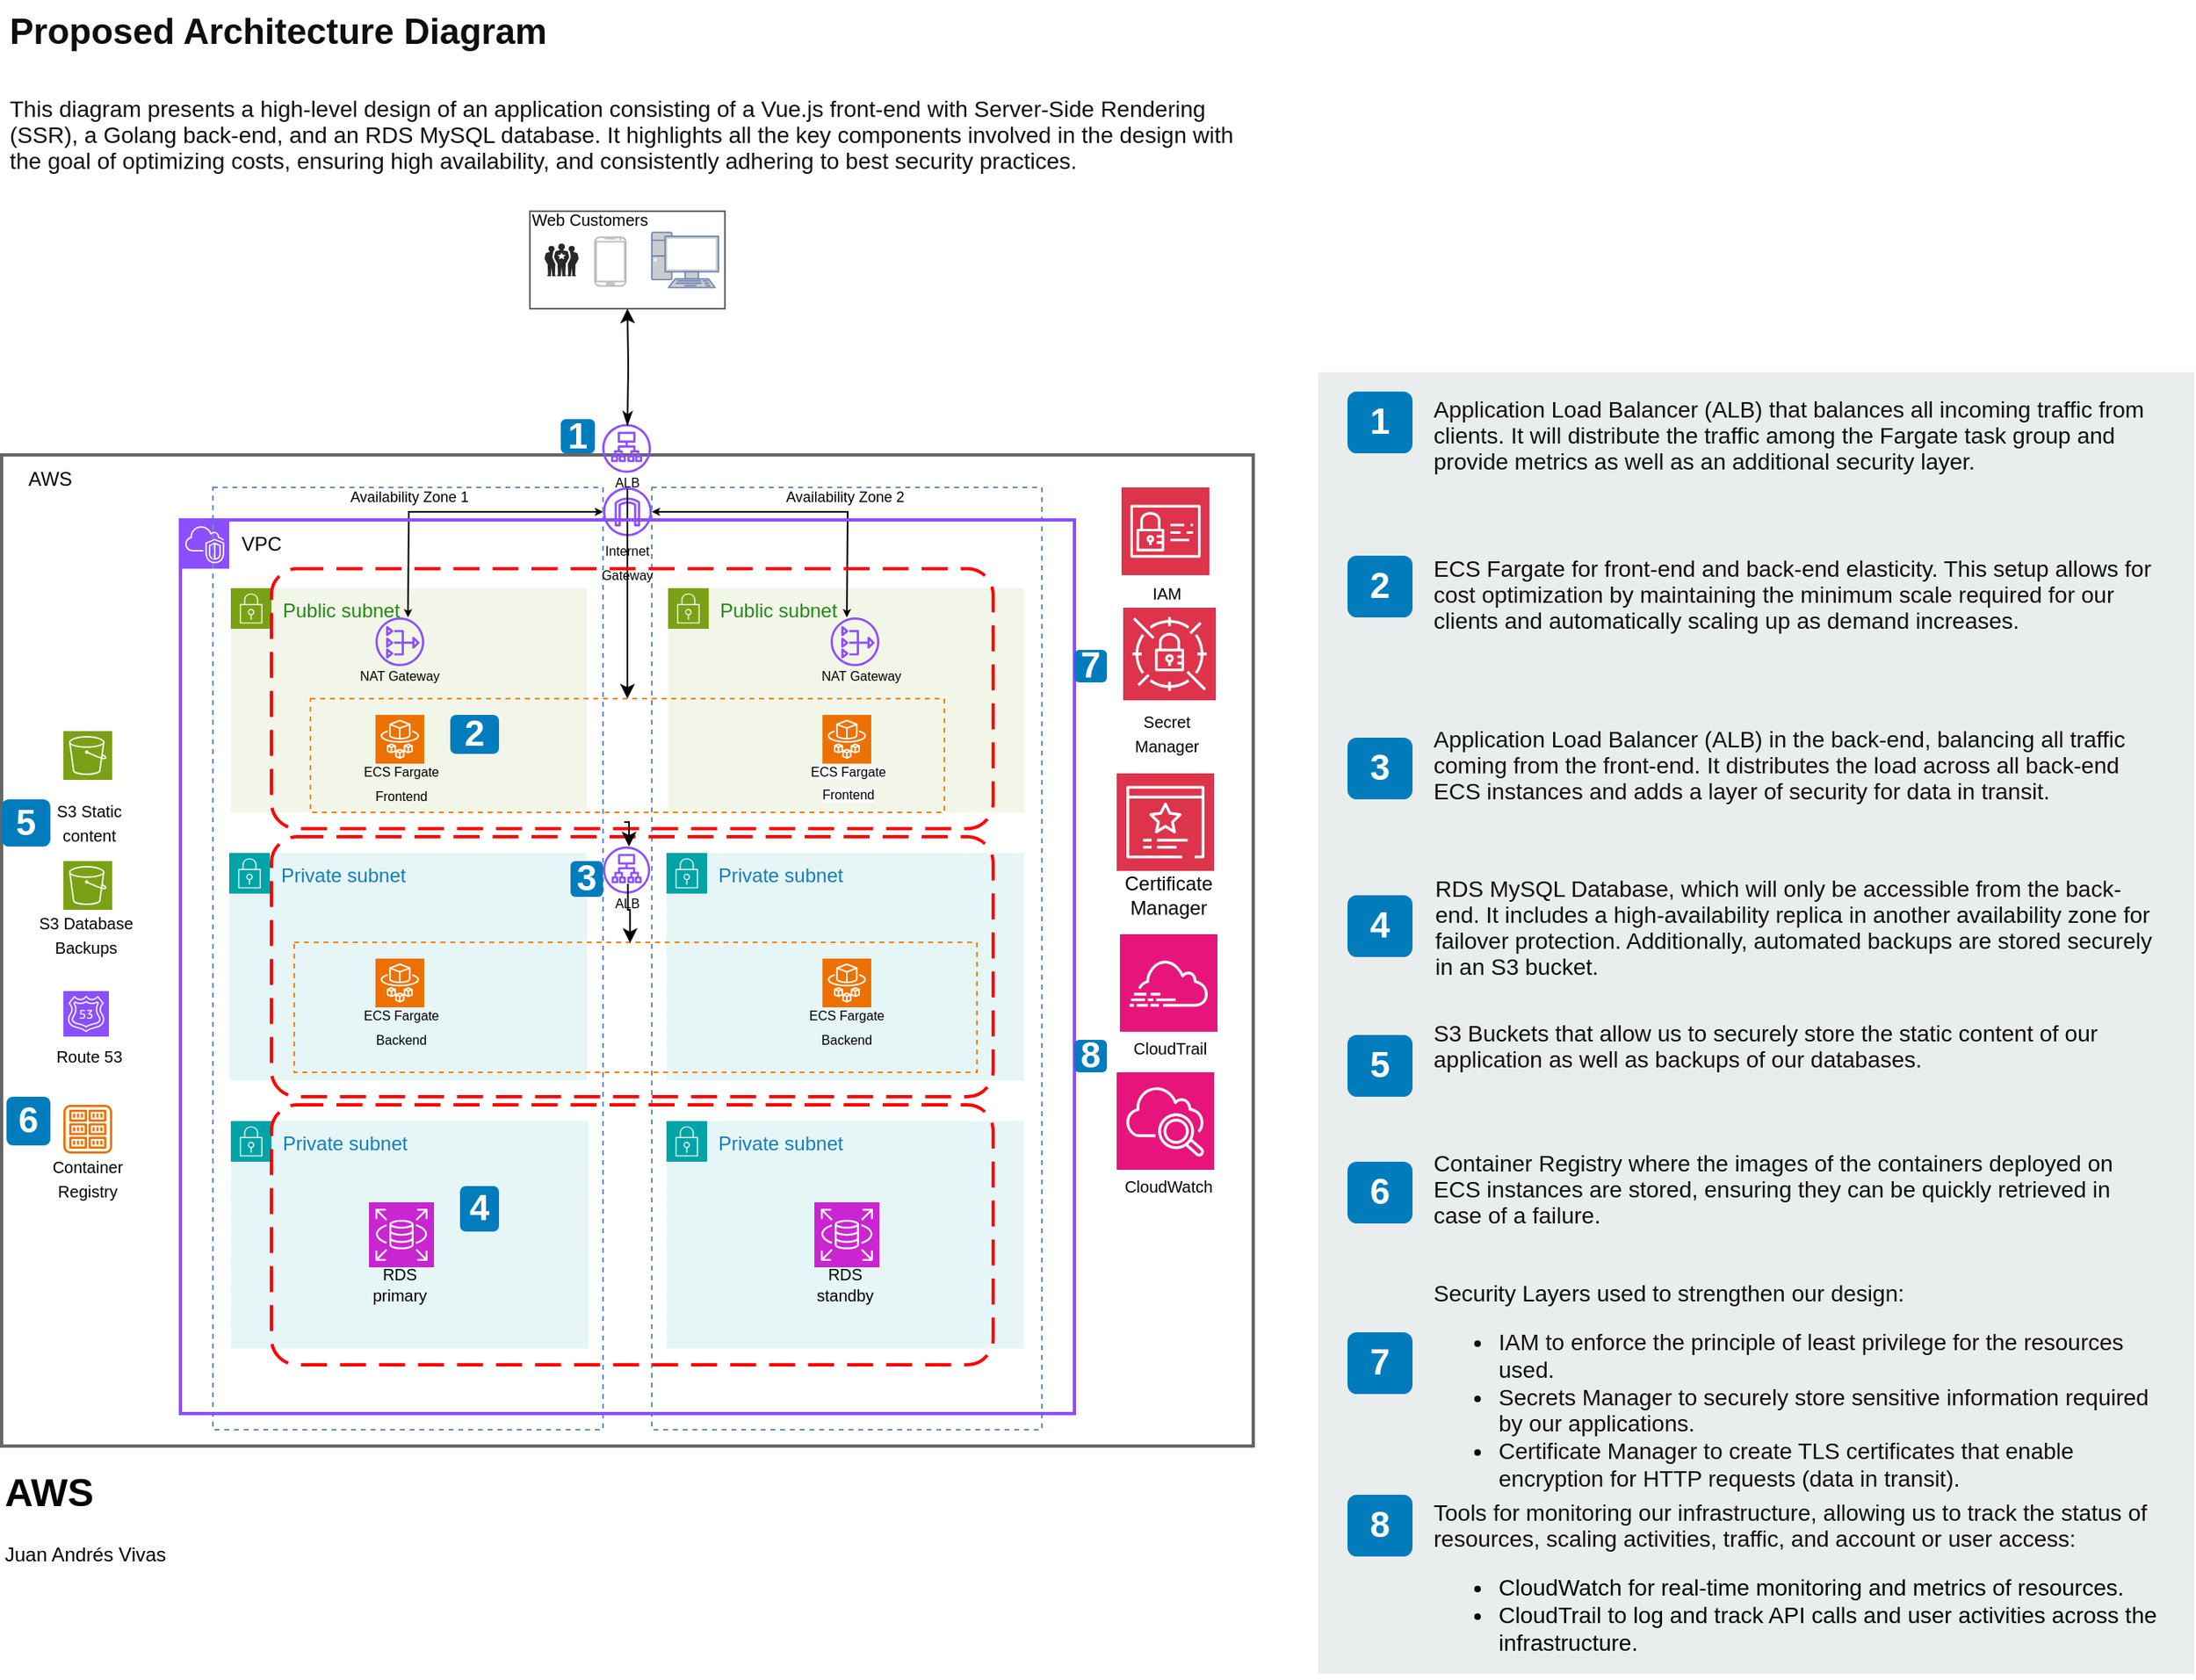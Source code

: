 <mxfile version="24.7.12" pages="3">
  <diagram id="ZEVyvkj1VugqwSTjGWgy" name="SSR Frontend">
    <mxGraphModel dx="586" dy="1495" grid="1" gridSize="10" guides="1" tooltips="1" connect="1" arrows="1" fold="1" page="1" pageScale="1" pageWidth="850" pageHeight="1100" math="0" shadow="0">
      <root>
        <mxCell id="0" />
        <mxCell id="1" parent="0" />
        <mxCell id="j2Fal2WCx0PZaMNevPyt-5" value="" style="rounded=0;whiteSpace=wrap;html=1;fillColor=none;strokeColor=#666666;fontColor=#333333;strokeWidth=2;glass=0;movable=0;resizable=0;rotatable=0;deletable=0;editable=0;locked=1;connectable=0;" parent="1" vertex="1">
          <mxGeometry x="40" y="100" width="770" height="610" as="geometry" />
        </mxCell>
        <mxCell id="j2Fal2WCx0PZaMNevPyt-3" value="AWS" style="text;html=1;align=center;verticalAlign=middle;whiteSpace=wrap;rounded=0;" parent="1" vertex="1">
          <mxGeometry x="40" y="100" width="60" height="30" as="geometry" />
        </mxCell>
        <mxCell id="j2Fal2WCx0PZaMNevPyt-7" value="" style="sketch=0;points=[[0,0,0],[0.25,0,0],[0.5,0,0],[0.75,0,0],[1,0,0],[0,1,0],[0.25,1,0],[0.5,1,0],[0.75,1,0],[1,1,0],[0,0.25,0],[0,0.5,0],[0,0.75,0],[1,0.25,0],[1,0.5,0],[1,0.75,0]];outlineConnect=0;fontColor=#232F3E;fillColor=#8C4FFF;strokeColor=#ffffff;dashed=0;verticalLabelPosition=bottom;verticalAlign=top;align=center;html=1;fontSize=12;fontStyle=0;aspect=fixed;shape=mxgraph.aws4.resourceIcon;resIcon=mxgraph.aws4.vpc;" parent="1" vertex="1">
          <mxGeometry x="150" y="140" width="30" height="30" as="geometry" />
        </mxCell>
        <mxCell id="j2Fal2WCx0PZaMNevPyt-8" value="VPC" style="text;html=1;align=center;verticalAlign=middle;whiteSpace=wrap;rounded=0;" parent="1" vertex="1">
          <mxGeometry x="170" y="140" width="60" height="30" as="geometry" />
        </mxCell>
        <mxCell id="j2Fal2WCx0PZaMNevPyt-11" value="Public subnet" style="points=[[0,0],[0.25,0],[0.5,0],[0.75,0],[1,0],[1,0.25],[1,0.5],[1,0.75],[1,1],[0.75,1],[0.5,1],[0.25,1],[0,1],[0,0.75],[0,0.5],[0,0.25]];outlineConnect=0;gradientColor=none;html=1;whiteSpace=wrap;fontSize=12;fontStyle=0;container=1;pointerEvents=0;collapsible=0;recursiveResize=0;shape=mxgraph.aws4.group;grIcon=mxgraph.aws4.group_security_group;grStroke=0;strokeColor=#7AA116;fillColor=#F2F6E8;verticalAlign=top;align=left;spacingLeft=30;fontColor=#248814;dashed=0;" parent="1" vertex="1">
          <mxGeometry x="181" y="182" width="219" height="138" as="geometry" />
        </mxCell>
        <mxCell id="j2Fal2WCx0PZaMNevPyt-20" value="" style="sketch=0;outlineConnect=0;fontColor=#232F3E;gradientColor=none;fillColor=#8C4FFF;strokeColor=none;dashed=0;verticalLabelPosition=bottom;verticalAlign=top;align=center;html=1;fontSize=12;fontStyle=0;aspect=fixed;pointerEvents=1;shape=mxgraph.aws4.nat_gateway;" parent="j2Fal2WCx0PZaMNevPyt-11" vertex="1">
          <mxGeometry x="89" y="18" width="30" height="30" as="geometry" />
        </mxCell>
        <mxCell id="j2Fal2WCx0PZaMNevPyt-13" value="Private subnet" style="points=[[0,0],[0.25,0],[0.5,0],[0.75,0],[1,0],[1,0.25],[1,0.5],[1,0.75],[1,1],[0.75,1],[0.5,1],[0.25,1],[0,1],[0,0.75],[0,0.5],[0,0.25]];outlineConnect=0;gradientColor=none;html=1;whiteSpace=wrap;fontSize=12;fontStyle=0;container=1;pointerEvents=0;collapsible=0;recursiveResize=0;shape=mxgraph.aws4.group;grIcon=mxgraph.aws4.group_security_group;grStroke=0;strokeColor=#00A4A6;fillColor=#E6F6F7;verticalAlign=top;align=left;spacingLeft=30;fontColor=#147EBA;dashed=0;" parent="1" vertex="1">
          <mxGeometry x="180" y="345" width="220" height="140" as="geometry" />
        </mxCell>
        <mxCell id="j2Fal2WCx0PZaMNevPyt-15" value="Public subnet" style="points=[[0,0],[0.25,0],[0.5,0],[0.75,0],[1,0],[1,0.25],[1,0.5],[1,0.75],[1,1],[0.75,1],[0.5,1],[0.25,1],[0,1],[0,0.75],[0,0.5],[0,0.25]];outlineConnect=0;gradientColor=none;html=1;whiteSpace=wrap;fontSize=12;fontStyle=0;container=1;pointerEvents=0;collapsible=0;recursiveResize=0;shape=mxgraph.aws4.group;grIcon=mxgraph.aws4.group_security_group;grStroke=0;strokeColor=#7AA116;fillColor=#F2F6E8;verticalAlign=top;align=left;spacingLeft=30;fontColor=#248814;dashed=0;" parent="1" vertex="1">
          <mxGeometry x="450" y="182" width="219" height="138" as="geometry" />
        </mxCell>
        <mxCell id="j2Fal2WCx0PZaMNevPyt-21" value="" style="sketch=0;outlineConnect=0;fontColor=#232F3E;gradientColor=none;fillColor=#8C4FFF;strokeColor=none;dashed=0;verticalLabelPosition=bottom;verticalAlign=top;align=center;html=1;fontSize=12;fontStyle=0;aspect=fixed;pointerEvents=1;shape=mxgraph.aws4.nat_gateway;" parent="j2Fal2WCx0PZaMNevPyt-15" vertex="1">
          <mxGeometry x="100" y="18" width="30" height="30" as="geometry" />
        </mxCell>
        <mxCell id="j2Fal2WCx0PZaMNevPyt-16" value="Private subnet" style="points=[[0,0],[0.25,0],[0.5,0],[0.75,0],[1,0],[1,0.25],[1,0.5],[1,0.75],[1,1],[0.75,1],[0.5,1],[0.25,1],[0,1],[0,0.75],[0,0.5],[0,0.25]];outlineConnect=0;gradientColor=none;html=1;whiteSpace=wrap;fontSize=12;fontStyle=0;container=1;pointerEvents=0;collapsible=0;recursiveResize=0;shape=mxgraph.aws4.group;grIcon=mxgraph.aws4.group_security_group;grStroke=0;strokeColor=#00A4A6;fillColor=#E6F6F7;verticalAlign=top;align=left;spacingLeft=30;fontColor=#147EBA;dashed=0;" parent="1" vertex="1">
          <mxGeometry x="449" y="510" width="220" height="140" as="geometry" />
        </mxCell>
        <mxCell id="j2Fal2WCx0PZaMNevPyt-17" value="Private subnet" style="points=[[0,0],[0.25,0],[0.5,0],[0.75,0],[1,0],[1,0.25],[1,0.5],[1,0.75],[1,1],[0.75,1],[0.5,1],[0.25,1],[0,1],[0,0.75],[0,0.5],[0,0.25]];outlineConnect=0;gradientColor=none;html=1;whiteSpace=wrap;fontSize=12;fontStyle=0;container=1;pointerEvents=0;collapsible=0;recursiveResize=0;shape=mxgraph.aws4.group;grIcon=mxgraph.aws4.group_security_group;grStroke=0;strokeColor=#00A4A6;fillColor=#E6F6F7;verticalAlign=top;align=left;spacingLeft=30;fontColor=#147EBA;dashed=0;" parent="1" vertex="1">
          <mxGeometry x="449" y="345" width="220" height="140" as="geometry" />
        </mxCell>
        <mxCell id="j2Fal2WCx0PZaMNevPyt-18" value="Private subnet" style="points=[[0,0],[0.25,0],[0.5,0],[0.75,0],[1,0],[1,0.25],[1,0.5],[1,0.75],[1,1],[0.75,1],[0.5,1],[0.25,1],[0,1],[0,0.75],[0,0.5],[0,0.25]];outlineConnect=0;gradientColor=none;html=1;whiteSpace=wrap;fontSize=12;fontStyle=0;container=1;pointerEvents=0;collapsible=0;recursiveResize=0;shape=mxgraph.aws4.group;grIcon=mxgraph.aws4.group_security_group;grStroke=0;strokeColor=#00A4A6;fillColor=#E6F6F7;verticalAlign=top;align=left;spacingLeft=30;fontColor=#147EBA;dashed=0;" parent="1" vertex="1">
          <mxGeometry x="181" y="510" width="220" height="140" as="geometry" />
        </mxCell>
        <mxCell id="j2Fal2WCx0PZaMNevPyt-38" style="edgeStyle=orthogonalEdgeStyle;rounded=0;orthogonalLoop=1;jettySize=auto;html=1;strokeColor=#000000;startArrow=classic;startFill=1;strokeWidth=1;endSize=2;startSize=2;jumpSize=2;" parent="1" source="j2Fal2WCx0PZaMNevPyt-19" edge="1">
          <mxGeometry relative="1" as="geometry">
            <mxPoint x="290" y="200" as="targetPoint" />
          </mxGeometry>
        </mxCell>
        <mxCell id="j2Fal2WCx0PZaMNevPyt-43" style="edgeStyle=orthogonalEdgeStyle;rounded=0;orthogonalLoop=1;jettySize=auto;html=1;strokeColor=#000000;startArrow=classic;startFill=1;endSize=2;startSize=2;" parent="1" source="j2Fal2WCx0PZaMNevPyt-19" edge="1">
          <mxGeometry relative="1" as="geometry">
            <mxPoint x="560" y="200" as="targetPoint" />
          </mxGeometry>
        </mxCell>
        <mxCell id="j2Fal2WCx0PZaMNevPyt-19" value="" style="sketch=0;outlineConnect=0;fontColor=#232F3E;gradientColor=none;fillColor=#8C4FFF;strokeColor=none;dashed=0;verticalLabelPosition=bottom;verticalAlign=top;align=center;html=1;fontSize=12;fontStyle=0;aspect=fixed;pointerEvents=1;shape=mxgraph.aws4.internet_gateway;" parent="1" vertex="1">
          <mxGeometry x="410" y="120" width="30" height="30" as="geometry" />
        </mxCell>
        <mxCell id="j2Fal2WCx0PZaMNevPyt-22" value="" style="rounded=0;whiteSpace=wrap;html=1;dashed=1;fillColor=none;strokeColor=#6c8ebf;movable=0;resizable=0;rotatable=0;deletable=0;editable=0;locked=1;connectable=0;" parent="1" vertex="1">
          <mxGeometry x="170" y="120" width="240" height="580" as="geometry" />
        </mxCell>
        <mxCell id="j2Fal2WCx0PZaMNevPyt-23" value="&lt;font style=&quot;font-size: 9px;&quot;&gt;Availability Zone 1&lt;/font&gt;" style="text;html=1;align=center;verticalAlign=middle;whiteSpace=wrap;rounded=0;movable=0;resizable=0;rotatable=0;deletable=0;editable=0;locked=1;connectable=0;" parent="1" vertex="1">
          <mxGeometry x="226" y="110" width="130" height="30" as="geometry" />
        </mxCell>
        <mxCell id="j2Fal2WCx0PZaMNevPyt-24" value="" style="rounded=0;whiteSpace=wrap;html=1;dashed=1;fillColor=none;strokeColor=#6c8ebf;movable=0;resizable=0;rotatable=0;deletable=0;editable=0;locked=1;connectable=0;" parent="1" vertex="1">
          <mxGeometry x="440" y="120" width="240" height="580" as="geometry" />
        </mxCell>
        <mxCell id="j2Fal2WCx0PZaMNevPyt-25" value="&lt;font style=&quot;font-size: 9px;&quot;&gt;Availability Zone 2&lt;/font&gt;" style="text;html=1;align=center;verticalAlign=middle;whiteSpace=wrap;rounded=0;movable=0;resizable=0;rotatable=0;deletable=0;editable=0;locked=1;connectable=0;" parent="1" vertex="1">
          <mxGeometry x="494" y="110" width="130" height="30" as="geometry" />
        </mxCell>
        <mxCell id="j2Fal2WCx0PZaMNevPyt-26" value="&lt;font style=&quot;font-size: 8px;&quot;&gt;Internet Gateway&lt;/font&gt;" style="text;html=1;align=center;verticalAlign=middle;whiteSpace=wrap;rounded=0;" parent="1" vertex="1">
          <mxGeometry x="395" y="150" width="60" height="30" as="geometry" />
        </mxCell>
        <mxCell id="j2Fal2WCx0PZaMNevPyt-27" value="&lt;font style=&quot;font-size: 8px;&quot;&gt;NAT Gateway&lt;/font&gt;" style="text;html=1;align=center;verticalAlign=middle;whiteSpace=wrap;rounded=0;movable=0;resizable=0;rotatable=0;deletable=0;editable=0;locked=1;connectable=0;" parent="1" vertex="1">
          <mxGeometry x="255" y="220" width="60" height="30" as="geometry" />
        </mxCell>
        <mxCell id="j2Fal2WCx0PZaMNevPyt-28" value="&lt;font style=&quot;font-size: 8px;&quot;&gt;NAT Gateway&lt;/font&gt;" style="text;html=1;align=center;verticalAlign=middle;whiteSpace=wrap;rounded=0;movable=0;resizable=0;rotatable=0;deletable=0;editable=0;locked=1;connectable=0;" parent="1" vertex="1">
          <mxGeometry x="539" y="220" width="60" height="30" as="geometry" />
        </mxCell>
        <mxCell id="j2Fal2WCx0PZaMNevPyt-29" value="" style="sketch=0;outlineConnect=0;fontColor=#232F3E;gradientColor=none;fillColor=#8C4FFF;strokeColor=none;dashed=0;verticalLabelPosition=bottom;verticalAlign=top;align=center;html=1;fontSize=12;fontStyle=0;aspect=fixed;pointerEvents=1;shape=mxgraph.aws4.application_load_balancer;" parent="1" vertex="1">
          <mxGeometry x="409.5" y="81" width="30" height="30" as="geometry" />
        </mxCell>
        <mxCell id="j2Fal2WCx0PZaMNevPyt-30" value="" style="sketch=0;outlineConnect=0;fontColor=#232F3E;gradientColor=none;fillColor=#8C4FFF;strokeColor=none;dashed=0;verticalLabelPosition=bottom;verticalAlign=top;align=center;html=1;fontSize=12;fontStyle=0;aspect=fixed;pointerEvents=1;shape=mxgraph.aws4.application_load_balancer;" parent="1" vertex="1">
          <mxGeometry x="410" y="341" width="29" height="29" as="geometry" />
        </mxCell>
        <mxCell id="2nncxavrodPNIAWjkNFP-1" style="edgeStyle=orthogonalEdgeStyle;rounded=0;orthogonalLoop=1;jettySize=auto;html=1;entryX=0.5;entryY=0;entryDx=0;entryDy=0;" edge="1" parent="1" source="j2Fal2WCx0PZaMNevPyt-45" target="GOT3Z6TCSjzgGQjforA9-1">
          <mxGeometry relative="1" as="geometry" />
        </mxCell>
        <mxCell id="j2Fal2WCx0PZaMNevPyt-45" value="&lt;font style=&quot;font-size: 8px;&quot;&gt;ALB&lt;/font&gt;" style="text;html=1;align=center;verticalAlign=middle;whiteSpace=wrap;rounded=0;" parent="1" vertex="1">
          <mxGeometry x="410" y="111" width="30" height="10" as="geometry" />
        </mxCell>
        <mxCell id="j2Fal2WCx0PZaMNevPyt-46" value="&lt;font style=&quot;font-size: 8px;&quot;&gt;ALB&lt;/font&gt;" style="text;html=1;align=center;verticalAlign=middle;whiteSpace=wrap;rounded=0;" parent="1" vertex="1">
          <mxGeometry x="410" y="370" width="30" height="10" as="geometry" />
        </mxCell>
        <mxCell id="j2Fal2WCx0PZaMNevPyt-47" value="" style="group" parent="1" vertex="1" connectable="0">
          <mxGeometry x="150" y="140" width="645" height="550" as="geometry" />
        </mxCell>
        <mxCell id="j2Fal2WCx0PZaMNevPyt-6" value="" style="whiteSpace=wrap;html=1;aspect=fixed;fillColor=none;strokeColor=#8C4FFF;strokeWidth=2;movable=0;resizable=0;rotatable=0;deletable=0;editable=0;locked=1;connectable=0;" parent="j2Fal2WCx0PZaMNevPyt-47" vertex="1">
          <mxGeometry width="550" height="550" as="geometry" />
        </mxCell>
        <mxCell id="j2Fal2WCx0PZaMNevPyt-31" value="" style="sketch=0;points=[[0,0,0],[0.25,0,0],[0.5,0,0],[0.75,0,0],[1,0,0],[0,1,0],[0.25,1,0],[0.5,1,0],[0.75,1,0],[1,1,0],[0,0.25,0],[0,0.5,0],[0,0.75,0],[1,0.25,0],[1,0.5,0],[1,0.75,0]];outlineConnect=0;fontColor=#232F3E;fillColor=#ED7100;strokeColor=#ffffff;dashed=0;verticalLabelPosition=bottom;verticalAlign=top;align=center;html=1;fontSize=12;fontStyle=0;aspect=fixed;shape=mxgraph.aws4.resourceIcon;resIcon=mxgraph.aws4.fargate;" parent="j2Fal2WCx0PZaMNevPyt-47" vertex="1">
          <mxGeometry x="120" y="120" width="30" height="30" as="geometry" />
        </mxCell>
        <mxCell id="j2Fal2WCx0PZaMNevPyt-32" value="" style="sketch=0;points=[[0,0,0],[0.25,0,0],[0.5,0,0],[0.75,0,0],[1,0,0],[0,1,0],[0.25,1,0],[0.5,1,0],[0.75,1,0],[1,1,0],[0,0.25,0],[0,0.5,0],[0,0.75,0],[1,0.25,0],[1,0.5,0],[1,0.75,0]];outlineConnect=0;fontColor=#232F3E;fillColor=#ED7100;strokeColor=#ffffff;dashed=0;verticalLabelPosition=bottom;verticalAlign=top;align=center;html=1;fontSize=12;fontStyle=0;aspect=fixed;shape=mxgraph.aws4.resourceIcon;resIcon=mxgraph.aws4.fargate;" parent="j2Fal2WCx0PZaMNevPyt-47" vertex="1">
          <mxGeometry x="395" y="120" width="30" height="30" as="geometry" />
        </mxCell>
        <mxCell id="j2Fal2WCx0PZaMNevPyt-33" value="&lt;font style=&quot;font-size: 8px;&quot;&gt;ECS Fargate Frontend&lt;/font&gt;" style="text;html=1;align=center;verticalAlign=middle;whiteSpace=wrap;rounded=0;" parent="j2Fal2WCx0PZaMNevPyt-47" vertex="1">
          <mxGeometry x="106" y="146" width="60" height="30" as="geometry" />
        </mxCell>
        <mxCell id="j2Fal2WCx0PZaMNevPyt-49" value="" style="sketch=0;points=[[0,0,0],[0.25,0,0],[0.5,0,0],[0.75,0,0],[1,0,0],[0,1,0],[0.25,1,0],[0.5,1,0],[0.75,1,0],[1,1,0],[0,0.25,0],[0,0.5,0],[0,0.75,0],[1,0.25,0],[1,0.5,0],[1,0.75,0]];outlineConnect=0;fontColor=#232F3E;fillColor=#ED7100;strokeColor=#ffffff;dashed=0;verticalLabelPosition=bottom;verticalAlign=top;align=center;html=1;fontSize=12;fontStyle=0;aspect=fixed;shape=mxgraph.aws4.resourceIcon;resIcon=mxgraph.aws4.fargate;" parent="j2Fal2WCx0PZaMNevPyt-47" vertex="1">
          <mxGeometry x="120" y="270" width="30" height="30" as="geometry" />
        </mxCell>
        <mxCell id="j2Fal2WCx0PZaMNevPyt-50" value="" style="sketch=0;points=[[0,0,0],[0.25,0,0],[0.5,0,0],[0.75,0,0],[1,0,0],[0,1,0],[0.25,1,0],[0.5,1,0],[0.75,1,0],[1,1,0],[0,0.25,0],[0,0.5,0],[0,0.75,0],[1,0.25,0],[1,0.5,0],[1,0.75,0]];outlineConnect=0;fontColor=#232F3E;fillColor=#ED7100;strokeColor=#ffffff;dashed=0;verticalLabelPosition=bottom;verticalAlign=top;align=center;html=1;fontSize=12;fontStyle=0;aspect=fixed;shape=mxgraph.aws4.resourceIcon;resIcon=mxgraph.aws4.fargate;" parent="j2Fal2WCx0PZaMNevPyt-47" vertex="1">
          <mxGeometry x="395" y="270" width="30" height="30" as="geometry" />
        </mxCell>
        <mxCell id="j2Fal2WCx0PZaMNevPyt-61" value="" style="sketch=0;points=[[0,0,0],[0.25,0,0],[0.5,0,0],[0.75,0,0],[1,0,0],[0,1,0],[0.25,1,0],[0.5,1,0],[0.75,1,0],[1,1,0],[0,0.25,0],[0,0.5,0],[0,0.75,0],[1,0.25,0],[1,0.5,0],[1,0.75,0]];outlineConnect=0;fontColor=#232F3E;fillColor=#C925D1;strokeColor=#ffffff;dashed=0;verticalLabelPosition=bottom;verticalAlign=top;align=center;html=1;fontSize=12;fontStyle=0;aspect=fixed;shape=mxgraph.aws4.resourceIcon;resIcon=mxgraph.aws4.rds;" parent="j2Fal2WCx0PZaMNevPyt-47" vertex="1">
          <mxGeometry x="116" y="420" width="40" height="40" as="geometry" />
        </mxCell>
        <mxCell id="j2Fal2WCx0PZaMNevPyt-62" value="" style="sketch=0;points=[[0,0,0],[0.25,0,0],[0.5,0,0],[0.75,0,0],[1,0,0],[0,1,0],[0.25,1,0],[0.5,1,0],[0.75,1,0],[1,1,0],[0,0.25,0],[0,0.5,0],[0,0.75,0],[1,0.25,0],[1,0.5,0],[1,0.75,0]];outlineConnect=0;fontColor=#232F3E;fillColor=#C925D1;strokeColor=#ffffff;dashed=0;verticalLabelPosition=bottom;verticalAlign=top;align=center;html=1;fontSize=12;fontStyle=0;aspect=fixed;shape=mxgraph.aws4.resourceIcon;resIcon=mxgraph.aws4.rds;" parent="j2Fal2WCx0PZaMNevPyt-47" vertex="1">
          <mxGeometry x="390" y="420" width="40" height="40" as="geometry" />
        </mxCell>
        <mxCell id="j2Fal2WCx0PZaMNevPyt-63" value="&lt;font style=&quot;font-size: 10px;&quot;&gt;RDS&lt;/font&gt;&lt;div style=&quot;font-size: 10px;&quot;&gt;&lt;font style=&quot;font-size: 10px;&quot;&gt;primary&lt;/font&gt;&lt;/div&gt;" style="text;html=1;align=center;verticalAlign=middle;whiteSpace=wrap;rounded=0;" parent="j2Fal2WCx0PZaMNevPyt-47" vertex="1">
          <mxGeometry x="103" y="450" width="64" height="40" as="geometry" />
        </mxCell>
        <mxCell id="j2Fal2WCx0PZaMNevPyt-64" value="&lt;font style=&quot;font-size: 10px;&quot;&gt;RDS&lt;/font&gt;&lt;div style=&quot;font-size: 10px;&quot;&gt;&lt;font style=&quot;font-size: 10px;&quot;&gt;standby&lt;/font&gt;&lt;/div&gt;" style="text;html=1;align=center;verticalAlign=middle;whiteSpace=wrap;rounded=0;" parent="j2Fal2WCx0PZaMNevPyt-47" vertex="1">
          <mxGeometry x="377" y="450" width="64" height="40" as="geometry" />
        </mxCell>
        <mxCell id="j2Fal2WCx0PZaMNevPyt-87" value="" style="rounded=1;arcSize=10;dashed=1;strokeColor=#ff0000;fillColor=none;gradientColor=none;dashPattern=8 4;strokeWidth=2;" parent="j2Fal2WCx0PZaMNevPyt-47" vertex="1">
          <mxGeometry x="56" y="30" width="444" height="160" as="geometry" />
        </mxCell>
        <mxCell id="j2Fal2WCx0PZaMNevPyt-88" value="        " style="rounded=1;arcSize=10;dashed=1;strokeColor=#ff0000;fillColor=none;gradientColor=none;dashPattern=8 4;strokeWidth=2;" parent="j2Fal2WCx0PZaMNevPyt-47" vertex="1">
          <mxGeometry x="56" y="195" width="444" height="160" as="geometry" />
        </mxCell>
        <mxCell id="j2Fal2WCx0PZaMNevPyt-89" value="" style="rounded=1;arcSize=10;dashed=1;strokeColor=#ff0000;fillColor=none;gradientColor=none;dashPattern=8 4;strokeWidth=2;" parent="j2Fal2WCx0PZaMNevPyt-47" vertex="1">
          <mxGeometry x="56" y="360" width="444" height="160" as="geometry" />
        </mxCell>
        <mxCell id="DpyaxMkbVeGFXGaZ5tzv-2" value="2" style="rounded=1;whiteSpace=wrap;html=1;fillColor=#007CBD;strokeColor=none;fontColor=#FFFFFF;fontStyle=1;fontSize=22;" parent="j2Fal2WCx0PZaMNevPyt-47" vertex="1">
          <mxGeometry x="166" y="120" width="30" height="24" as="geometry" />
        </mxCell>
        <mxCell id="DpyaxMkbVeGFXGaZ5tzv-3" value="3" style="rounded=1;whiteSpace=wrap;html=1;fillColor=#007CBD;strokeColor=none;fontColor=#FFFFFF;fontStyle=1;fontSize=22;" parent="j2Fal2WCx0PZaMNevPyt-47" vertex="1">
          <mxGeometry x="240" y="210" width="20" height="22" as="geometry" />
        </mxCell>
        <mxCell id="DpyaxMkbVeGFXGaZ5tzv-4" value="4" style="rounded=1;whiteSpace=wrap;html=1;fillColor=#007CBD;strokeColor=none;fontColor=#FFFFFF;fontStyle=1;fontSize=22;" parent="j2Fal2WCx0PZaMNevPyt-47" vertex="1">
          <mxGeometry x="172" y="410" width="24" height="28" as="geometry" />
        </mxCell>
        <mxCell id="DpyaxMkbVeGFXGaZ5tzv-7" value="7" style="rounded=1;whiteSpace=wrap;html=1;fillColor=#007CBD;strokeColor=none;fontColor=#FFFFFF;fontStyle=1;fontSize=22;" parent="j2Fal2WCx0PZaMNevPyt-47" vertex="1">
          <mxGeometry x="550" y="80" width="20" height="20" as="geometry" />
        </mxCell>
        <mxCell id="DpyaxMkbVeGFXGaZ5tzv-8" value="8" style="rounded=1;whiteSpace=wrap;html=1;fillColor=#007CBD;strokeColor=none;fontColor=#FFFFFF;fontStyle=1;fontSize=22;" parent="j2Fal2WCx0PZaMNevPyt-47" vertex="1">
          <mxGeometry x="550" y="320" width="20" height="20" as="geometry" />
        </mxCell>
        <mxCell id="GgZcpWPEvXw06-qVJ9ln-1" value="" style="sketch=0;points=[[0,0,0],[0.25,0,0],[0.5,0,0],[0.75,0,0],[1,0,0],[0,1,0],[0.25,1,0],[0.5,1,0],[0.75,1,0],[1,1,0],[0,0.25,0],[0,0.5,0],[0,0.75,0],[1,0.25,0],[1,0.5,0],[1,0.75,0]];outlineConnect=0;fontColor=#232F3E;fillColor=#DD344C;strokeColor=#ffffff;dashed=0;verticalLabelPosition=bottom;verticalAlign=top;align=center;html=1;fontSize=12;fontStyle=0;aspect=fixed;shape=mxgraph.aws4.resourceIcon;resIcon=mxgraph.aws4.secrets_manager;" parent="j2Fal2WCx0PZaMNevPyt-47" vertex="1">
          <mxGeometry x="580" y="54" width="57" height="57" as="geometry" />
        </mxCell>
        <mxCell id="BoRVVC6UJL5IyN1c8tTt-2" value="&lt;font style=&quot;font-size: 8px;&quot;&gt;ECS Fargate Backend&lt;/font&gt;" style="text;html=1;align=center;verticalAlign=middle;whiteSpace=wrap;rounded=0;" parent="j2Fal2WCx0PZaMNevPyt-47" vertex="1">
          <mxGeometry x="106" y="296" width="60" height="30" as="geometry" />
        </mxCell>
        <mxCell id="BoRVVC6UJL5IyN1c8tTt-3" value="&lt;font style=&quot;font-size: 8px;&quot;&gt;ECS Fargate Backend&lt;/font&gt;" style="text;html=1;align=center;verticalAlign=middle;whiteSpace=wrap;rounded=0;" parent="j2Fal2WCx0PZaMNevPyt-47" vertex="1">
          <mxGeometry x="380" y="296" width="60" height="30" as="geometry" />
        </mxCell>
        <mxCell id="GOT3Z6TCSjzgGQjforA9-3" style="edgeStyle=orthogonalEdgeStyle;rounded=0;orthogonalLoop=1;jettySize=auto;html=1;" edge="1" parent="j2Fal2WCx0PZaMNevPyt-47">
          <mxGeometry relative="1" as="geometry">
            <mxPoint x="273.029" y="186" as="sourcePoint" />
            <mxPoint x="276" y="201" as="targetPoint" />
          </mxGeometry>
        </mxCell>
        <mxCell id="GOT3Z6TCSjzgGQjforA9-1" value="" style="rounded=0;whiteSpace=wrap;html=1;fillColor=none;dashed=1;strokeColor=#FF8000;" vertex="1" parent="j2Fal2WCx0PZaMNevPyt-47">
          <mxGeometry x="80" y="110" width="390" height="70" as="geometry" />
        </mxCell>
        <mxCell id="GOT3Z6TCSjzgGQjforA9-2" value="&lt;span style=&quot;caret-color: rgb(0, 0, 0); color: rgb(0, 0, 0); font-family: Helvetica; font-size: 8px; font-style: normal; font-variant-caps: normal; font-weight: 400; letter-spacing: normal; text-indent: 0px; text-transform: none; white-space: normal; word-spacing: 0px; -webkit-text-stroke-width: 0px; background-color: rgb(251, 251, 251); text-decoration: none; float: none; display: inline !important;&quot;&gt;ECS Fargate Frontend&lt;/span&gt;" style="text;whiteSpace=wrap;html=1;align=center;" vertex="1" parent="j2Fal2WCx0PZaMNevPyt-47">
          <mxGeometry x="381" y="140" width="60" height="36" as="geometry" />
        </mxCell>
        <mxCell id="GOT3Z6TCSjzgGQjforA9-4" value="" style="rounded=0;whiteSpace=wrap;html=1;fillColor=none;dashed=1;strokeColor=#FF8000;" vertex="1" parent="j2Fal2WCx0PZaMNevPyt-47">
          <mxGeometry x="70" y="260" width="420" height="80" as="geometry" />
        </mxCell>
        <mxCell id="j2Fal2WCx0PZaMNevPyt-65" value="" style="rounded=0;whiteSpace=wrap;html=1;fillColor=none;fontColor=#333333;strokeColor=#666666;" parent="1" vertex="1">
          <mxGeometry x="365" y="-50" width="120" height="60" as="geometry" />
        </mxCell>
        <mxCell id="j2Fal2WCx0PZaMNevPyt-66" value="" style="verticalLabelPosition=bottom;sketch=0;html=1;fillColor=#282828;strokeColor=none;verticalAlign=top;pointerEvents=1;align=center;shape=mxgraph.cisco_safe.people_places_things_icons.icon1;" parent="1" vertex="1">
          <mxGeometry x="374" y="-30" width="21" height="20" as="geometry" />
        </mxCell>
        <mxCell id="j2Fal2WCx0PZaMNevPyt-67" value="" style="verticalLabelPosition=bottom;verticalAlign=top;html=1;shadow=0;dashed=0;strokeWidth=1;shape=mxgraph.android.phone2;strokeColor=#c0c0c0;" parent="1" vertex="1">
          <mxGeometry x="405" y="-34" width="19" height="30" as="geometry" />
        </mxCell>
        <mxCell id="j2Fal2WCx0PZaMNevPyt-68" value="" style="fontColor=#0066CC;verticalAlign=top;verticalLabelPosition=bottom;labelPosition=center;align=center;html=1;outlineConnect=0;fillColor=#CCCCCC;strokeColor=#6881B3;gradientColor=none;gradientDirection=north;strokeWidth=2;shape=mxgraph.networks.pc;" parent="1" vertex="1">
          <mxGeometry x="440" y="-37" width="41" height="34" as="geometry" />
        </mxCell>
        <mxCell id="j2Fal2WCx0PZaMNevPyt-72" style="edgeStyle=orthogonalEdgeStyle;rounded=0;orthogonalLoop=1;jettySize=auto;html=1;exitX=0.5;exitY=0;exitDx=0;exitDy=0;exitPerimeter=0;entryX=0.5;entryY=1;entryDx=0;entryDy=0;startArrow=classicThin;startFill=1;" parent="1" target="j2Fal2WCx0PZaMNevPyt-65" edge="1">
          <mxGeometry relative="1" as="geometry">
            <mxPoint x="425" y="82.0" as="sourcePoint" />
          </mxGeometry>
        </mxCell>
        <mxCell id="j2Fal2WCx0PZaMNevPyt-73" value="&lt;font style=&quot;font-size: 10px;&quot;&gt;Web Customers&lt;/font&gt;" style="text;html=1;align=center;verticalAlign=middle;whiteSpace=wrap;rounded=0;" parent="1" vertex="1">
          <mxGeometry x="340" y="-60" width="124" height="30" as="geometry" />
        </mxCell>
        <mxCell id="j2Fal2WCx0PZaMNevPyt-74" value="" style="sketch=0;points=[[0,0,0],[0.25,0,0],[0.5,0,0],[0.75,0,0],[1,0,0],[0,1,0],[0.25,1,0],[0.5,1,0],[0.75,1,0],[1,1,0],[0,0.25,0],[0,0.5,0],[0,0.75,0],[1,0.25,0],[1,0.5,0],[1,0.75,0]];outlineConnect=0;fontColor=#232F3E;fillColor=#7AA116;strokeColor=#ffffff;dashed=0;verticalLabelPosition=bottom;verticalAlign=top;align=center;html=1;fontSize=12;fontStyle=0;aspect=fixed;shape=mxgraph.aws4.resourceIcon;resIcon=mxgraph.aws4.s3;" parent="1" vertex="1">
          <mxGeometry x="78" y="270" width="30" height="30" as="geometry" />
        </mxCell>
        <mxCell id="j2Fal2WCx0PZaMNevPyt-76" value="" style="sketch=0;points=[[0,0,0],[0.25,0,0],[0.5,0,0],[0.75,0,0],[1,0,0],[0,1,0],[0.25,1,0],[0.5,1,0],[0.75,1,0],[1,1,0],[0,0.25,0],[0,0.5,0],[0,0.75,0],[1,0.25,0],[1,0.5,0],[1,0.75,0]];outlineConnect=0;fontColor=#232F3E;fillColor=#8C4FFF;strokeColor=#ffffff;dashed=0;verticalLabelPosition=bottom;verticalAlign=top;align=center;html=1;fontSize=12;fontStyle=0;aspect=fixed;shape=mxgraph.aws4.resourceIcon;resIcon=mxgraph.aws4.route_53;" parent="1" vertex="1">
          <mxGeometry x="78" y="430" width="28" height="28" as="geometry" />
        </mxCell>
        <mxCell id="j2Fal2WCx0PZaMNevPyt-78" value="" style="sketch=0;outlineConnect=0;fontColor=#232F3E;gradientColor=none;fillColor=#ED7100;strokeColor=none;dashed=0;verticalLabelPosition=bottom;verticalAlign=top;align=center;html=1;fontSize=12;fontStyle=0;aspect=fixed;pointerEvents=1;shape=mxgraph.aws4.registry;" parent="1" vertex="1">
          <mxGeometry x="78" y="500" width="30" height="30" as="geometry" />
        </mxCell>
        <mxCell id="j2Fal2WCx0PZaMNevPyt-80" value="" style="sketch=0;points=[[0,0,0],[0.25,0,0],[0.5,0,0],[0.75,0,0],[1,0,0],[0,1,0],[0.25,1,0],[0.5,1,0],[0.75,1,0],[1,1,0],[0,0.25,0],[0,0.5,0],[0,0.75,0],[1,0.25,0],[1,0.5,0],[1,0.75,0]];outlineConnect=0;fontColor=#232F3E;fillColor=#7AA116;strokeColor=#ffffff;dashed=0;verticalLabelPosition=bottom;verticalAlign=top;align=center;html=1;fontSize=12;fontStyle=0;aspect=fixed;shape=mxgraph.aws4.resourceIcon;resIcon=mxgraph.aws4.s3;" parent="1" vertex="1">
          <mxGeometry x="78" y="350" width="30" height="30" as="geometry" />
        </mxCell>
        <mxCell id="j2Fal2WCx0PZaMNevPyt-82" value="&lt;font style=&quot;font-size: 10px;&quot;&gt;S3 Static content&lt;/font&gt;" style="text;html=1;align=center;verticalAlign=middle;whiteSpace=wrap;rounded=0;" parent="1" vertex="1">
          <mxGeometry x="64" y="311" width="60" height="30" as="geometry" />
        </mxCell>
        <mxCell id="j2Fal2WCx0PZaMNevPyt-83" value="&lt;font style=&quot;font-size: 10px;&quot;&gt;S3 Database Backups&lt;/font&gt;" style="text;html=1;align=center;verticalAlign=middle;whiteSpace=wrap;rounded=0;" parent="1" vertex="1">
          <mxGeometry x="62" y="380" width="60" height="30" as="geometry" />
        </mxCell>
        <mxCell id="j2Fal2WCx0PZaMNevPyt-84" value="&lt;font style=&quot;font-size: 10px;&quot;&gt;Route 53&lt;/font&gt;" style="text;html=1;align=center;verticalAlign=middle;whiteSpace=wrap;rounded=0;" parent="1" vertex="1">
          <mxGeometry x="64" y="455" width="60" height="30" as="geometry" />
        </mxCell>
        <mxCell id="j2Fal2WCx0PZaMNevPyt-85" value="&lt;font style=&quot;font-size: 10px;&quot;&gt;Container Registry&lt;/font&gt;" style="text;html=1;align=center;verticalAlign=middle;whiteSpace=wrap;rounded=0;" parent="1" vertex="1">
          <mxGeometry x="63" y="530" width="60" height="30" as="geometry" />
        </mxCell>
        <mxCell id="j2Fal2WCx0PZaMNevPyt-90" value="" style="sketch=0;points=[[0,0,0],[0.25,0,0],[0.5,0,0],[0.75,0,0],[1,0,0],[0,1,0],[0.25,1,0],[0.5,1,0],[0.75,1,0],[1,1,0],[0,0.25,0],[0,0.5,0],[0,0.75,0],[1,0.25,0],[1,0.5,0],[1,0.75,0]];outlineConnect=0;fontColor=#232F3E;fillColor=#DD344C;strokeColor=#ffffff;dashed=0;verticalLabelPosition=bottom;verticalAlign=top;align=center;html=1;fontSize=12;fontStyle=0;aspect=fixed;shape=mxgraph.aws4.resourceIcon;resIcon=mxgraph.aws4.identity_and_access_management;" parent="1" vertex="1">
          <mxGeometry x="729" y="120" width="54" height="54" as="geometry" />
        </mxCell>
        <mxCell id="j2Fal2WCx0PZaMNevPyt-93" value="" style="sketch=0;points=[[0,0,0],[0.25,0,0],[0.5,0,0],[0.75,0,0],[1,0,0],[0,1,0],[0.25,1,0],[0.5,1,0],[0.75,1,0],[1,1,0],[0,0.25,0],[0,0.5,0],[0,0.75,0],[1,0.25,0],[1,0.5,0],[1,0.75,0]];points=[[0,0,0],[0.25,0,0],[0.5,0,0],[0.75,0,0],[1,0,0],[0,1,0],[0.25,1,0],[0.5,1,0],[0.75,1,0],[1,1,0],[0,0.25,0],[0,0.5,0],[0,0.75,0],[1,0.25,0],[1,0.5,0],[1,0.75,0]];outlineConnect=0;fontColor=#232F3E;fillColor=#E7157B;strokeColor=#ffffff;dashed=0;verticalLabelPosition=bottom;verticalAlign=top;align=center;html=1;fontSize=12;fontStyle=0;aspect=fixed;shape=mxgraph.aws4.resourceIcon;resIcon=mxgraph.aws4.cloudtrail;" parent="1" vertex="1">
          <mxGeometry x="728" y="395" width="60" height="60" as="geometry" />
        </mxCell>
        <mxCell id="j2Fal2WCx0PZaMNevPyt-94" value="" style="sketch=0;points=[[0,0,0],[0.25,0,0],[0.5,0,0],[0.75,0,0],[1,0,0],[0,1,0],[0.25,1,0],[0.5,1,0],[0.75,1,0],[1,1,0],[0,0.25,0],[0,0.5,0],[0,0.75,0],[1,0.25,0],[1,0.5,0],[1,0.75,0]];points=[[0,0,0],[0.25,0,0],[0.5,0,0],[0.75,0,0],[1,0,0],[0,1,0],[0.25,1,0],[0.5,1,0],[0.75,1,0],[1,1,0],[0,0.25,0],[0,0.5,0],[0,0.75,0],[1,0.25,0],[1,0.5,0],[1,0.75,0]];outlineConnect=0;fontColor=#232F3E;fillColor=#E7157B;strokeColor=#ffffff;dashed=0;verticalLabelPosition=bottom;verticalAlign=top;align=center;html=1;fontSize=12;fontStyle=0;aspect=fixed;shape=mxgraph.aws4.resourceIcon;resIcon=mxgraph.aws4.cloudwatch_2;" parent="1" vertex="1">
          <mxGeometry x="726" y="480" width="60" height="60" as="geometry" />
        </mxCell>
        <mxCell id="j2Fal2WCx0PZaMNevPyt-96" value="&lt;font style=&quot;font-size: 10px;&quot;&gt;IAM&lt;/font&gt;" style="text;html=1;align=center;verticalAlign=middle;whiteSpace=wrap;rounded=0;" parent="1" vertex="1">
          <mxGeometry x="727" y="170" width="60" height="30" as="geometry" />
        </mxCell>
        <mxCell id="j2Fal2WCx0PZaMNevPyt-97" value="" style="sketch=0;points=[[0,0,0],[0.25,0,0],[0.5,0,0],[0.75,0,0],[1,0,0],[0,1,0],[0.25,1,0],[0.5,1,0],[0.75,1,0],[1,1,0],[0,0.25,0],[0,0.5,0],[0,0.75,0],[1,0.25,0],[1,0.5,0],[1,0.75,0]];outlineConnect=0;fontColor=#232F3E;fillColor=#DD344C;strokeColor=#ffffff;dashed=0;verticalLabelPosition=bottom;verticalAlign=top;align=center;html=1;fontSize=12;fontStyle=0;aspect=fixed;shape=mxgraph.aws4.resourceIcon;resIcon=mxgraph.aws4.certificate_manager_3;" parent="1" vertex="1">
          <mxGeometry x="726" y="296" width="60" height="60" as="geometry" />
        </mxCell>
        <mxCell id="j2Fal2WCx0PZaMNevPyt-98" value="&lt;font style=&quot;font-size: 10px;&quot;&gt;Secret Manager&lt;/font&gt;" style="text;html=1;align=center;verticalAlign=middle;whiteSpace=wrap;rounded=0;" parent="1" vertex="1">
          <mxGeometry x="727" y="256" width="60" height="30" as="geometry" />
        </mxCell>
        <mxCell id="j2Fal2WCx0PZaMNevPyt-99" value="Certificate Manager" style="text;html=1;align=center;verticalAlign=middle;whiteSpace=wrap;rounded=0;" parent="1" vertex="1">
          <mxGeometry x="728" y="356" width="60" height="30" as="geometry" />
        </mxCell>
        <mxCell id="j2Fal2WCx0PZaMNevPyt-100" value="&lt;font style=&quot;font-size: 10px;&quot;&gt;CloudTrail&lt;/font&gt;" style="text;html=1;align=center;verticalAlign=middle;whiteSpace=wrap;rounded=0;" parent="1" vertex="1">
          <mxGeometry x="729" y="450" width="60" height="30" as="geometry" />
        </mxCell>
        <mxCell id="j2Fal2WCx0PZaMNevPyt-101" value="&lt;font style=&quot;font-size: 10px;&quot;&gt;CloudWatch&lt;/font&gt;" style="text;html=1;align=center;verticalAlign=middle;whiteSpace=wrap;rounded=0;" parent="1" vertex="1">
          <mxGeometry x="728" y="535" width="60" height="30" as="geometry" />
        </mxCell>
        <mxCell id="DpyaxMkbVeGFXGaZ5tzv-1" value="1" style="rounded=1;whiteSpace=wrap;html=1;fillColor=#007CBD;strokeColor=none;fontColor=#FFFFFF;fontStyle=1;fontSize=22;" parent="1" vertex="1">
          <mxGeometry x="384" y="78" width="21" height="21" as="geometry" />
        </mxCell>
        <mxCell id="DpyaxMkbVeGFXGaZ5tzv-5" value="5" style="rounded=1;whiteSpace=wrap;html=1;fillColor=#007CBD;strokeColor=none;fontColor=#FFFFFF;fontStyle=1;fontSize=22;" parent="1" vertex="1">
          <mxGeometry x="40" y="312" width="30" height="29" as="geometry" />
        </mxCell>
        <mxCell id="DpyaxMkbVeGFXGaZ5tzv-6" value="6" style="rounded=1;whiteSpace=wrap;html=1;fillColor=#007CBD;strokeColor=none;fontColor=#FFFFFF;fontStyle=1;fontSize=22;" parent="1" vertex="1">
          <mxGeometry x="43" y="495" width="27" height="30" as="geometry" />
        </mxCell>
        <mxCell id="snMZby3Yppjnr2zLVf3X-1" value="" style="rounded=0;whiteSpace=wrap;html=1;fillColor=#EAEDED;fontSize=22;fontColor=#FFFFFF;strokeColor=none;labelBackgroundColor=none;" parent="1" vertex="1">
          <mxGeometry x="850" y="49" width="539" height="801" as="geometry" />
        </mxCell>
        <mxCell id="snMZby3Yppjnr2zLVf3X-2" value="1" style="rounded=1;whiteSpace=wrap;html=1;fillColor=#007CBD;strokeColor=none;fontColor=#FFFFFF;fontStyle=1;fontSize=22;labelBackgroundColor=none;" parent="1" vertex="1">
          <mxGeometry x="868" y="61" width="40" height="38" as="geometry" />
        </mxCell>
        <mxCell id="snMZby3Yppjnr2zLVf3X-3" value="2" style="rounded=1;whiteSpace=wrap;html=1;fillColor=#007CBD;strokeColor=none;fontColor=#FFFFFF;fontStyle=1;fontSize=22;labelBackgroundColor=none;" parent="1" vertex="1">
          <mxGeometry x="868" y="162" width="40" height="38" as="geometry" />
        </mxCell>
        <mxCell id="snMZby3Yppjnr2zLVf3X-4" value="3" style="rounded=1;whiteSpace=wrap;html=1;fillColor=#007CBD;strokeColor=none;fontColor=#FFFFFF;fontStyle=1;fontSize=22;labelBackgroundColor=none;" parent="1" vertex="1">
          <mxGeometry x="868" y="274" width="40" height="38" as="geometry" />
        </mxCell>
        <mxCell id="snMZby3Yppjnr2zLVf3X-5" value="4" style="rounded=1;whiteSpace=wrap;html=1;fillColor=#007CBD;strokeColor=none;fontColor=#FFFFFF;fontStyle=1;fontSize=22;labelBackgroundColor=none;" parent="1" vertex="1">
          <mxGeometry x="868" y="371" width="40" height="38" as="geometry" />
        </mxCell>
        <mxCell id="snMZby3Yppjnr2zLVf3X-6" value="5" style="rounded=1;whiteSpace=wrap;html=1;fillColor=#007CBD;strokeColor=none;fontColor=#FFFFFF;fontStyle=1;fontSize=22;labelBackgroundColor=none;" parent="1" vertex="1">
          <mxGeometry x="868" y="457" width="40" height="38" as="geometry" />
        </mxCell>
        <mxCell id="snMZby3Yppjnr2zLVf3X-7" value="6" style="rounded=1;whiteSpace=wrap;html=1;fillColor=#007CBD;strokeColor=none;fontColor=#FFFFFF;fontStyle=1;fontSize=22;labelBackgroundColor=none;" parent="1" vertex="1">
          <mxGeometry x="868" y="535" width="40" height="38" as="geometry" />
        </mxCell>
        <mxCell id="snMZby3Yppjnr2zLVf3X-8" value="7" style="rounded=1;whiteSpace=wrap;html=1;fillColor=#007CBD;strokeColor=none;fontColor=#FFFFFF;fontStyle=1;fontSize=22;labelBackgroundColor=none;" parent="1" vertex="1">
          <mxGeometry x="868" y="640" width="40" height="38" as="geometry" />
        </mxCell>
        <mxCell id="snMZby3Yppjnr2zLVf3X-9" value="8" style="rounded=1;whiteSpace=wrap;html=1;fillColor=#007CBD;strokeColor=none;fontColor=#FFFFFF;fontStyle=1;fontSize=22;labelBackgroundColor=none;" parent="1" vertex="1">
          <mxGeometry x="868" y="740" width="40" height="38" as="geometry" />
        </mxCell>
        <mxCell id="snMZby3Yppjnr2zLVf3X-10" value="&lt;p style=&quot;margin: 0px; font-style: normal; font-variant-caps: normal; font-stretch: normal; line-height: normal; font-size-adjust: none; font-kerning: auto; font-variant-alternates: normal; font-variant-ligatures: normal; font-variant-numeric: normal; font-variant-east-asian: normal; font-variant-position: normal; font-feature-settings: normal; font-optical-sizing: auto; font-variation-settings: normal; color: rgb(14, 14, 14);&quot;&gt;&lt;font face=&quot;Helvetica&quot;&gt;Application Load Balancer (ALB) that balances all incoming traffic from clients. It will distribute the traffic among the Fargate task group and provide metrics as well as an additional security layer.​&lt;/font&gt;&lt;/p&gt;" style="text;html=1;align=left;verticalAlign=top;spacingTop=-4;fontSize=14;labelBackgroundColor=none;whiteSpace=wrap;" parent="1" vertex="1">
          <mxGeometry x="918.5" y="60.5" width="449" height="89.5" as="geometry" />
        </mxCell>
        <mxCell id="snMZby3Yppjnr2zLVf3X-11" value="&lt;p style=&quot;margin: 0px; font-style: normal; font-variant-caps: normal; font-stretch: normal; line-height: normal; font-size-adjust: none; font-kerning: auto; font-variant-alternates: normal; font-variant-ligatures: normal; font-variant-numeric: normal; font-variant-east-asian: normal; font-variant-position: normal; font-feature-settings: normal; font-optical-sizing: auto; font-variation-settings: normal; color: rgb(14, 14, 14);&quot;&gt;&lt;font face=&quot;Helvetica&quot;&gt;ECS&lt;/font&gt;&amp;nbsp;Fargate for front-end and back-end elasticity. This setup allows for cost optimization by maintaining the minimum scale required for our clients and automatically scaling up as demand increases.&lt;/p&gt;" style="text;html=1;align=left;verticalAlign=top;spacingTop=-4;fontSize=14;labelBackgroundColor=none;whiteSpace=wrap;" parent="1" vertex="1">
          <mxGeometry x="918.5" y="158.75" width="450" height="86.5" as="geometry" />
        </mxCell>
        <mxCell id="snMZby3Yppjnr2zLVf3X-12" value="&lt;p style=&quot;margin: 0px; font-style: normal; font-variant-caps: normal; font-stretch: normal; line-height: normal; font-size-adjust: none; font-kerning: auto; font-variant-alternates: normal; font-variant-ligatures: normal; font-variant-numeric: normal; font-variant-east-asian: normal; font-variant-position: normal; font-feature-settings: normal; font-optical-sizing: auto; font-variation-settings: normal; color: rgb(14, 14, 14);&quot;&gt;&lt;font face=&quot;Helvetica&quot;&gt;Application Load Balancer (ALB) in the back-end, balancing all traffic coming from the front-end. It distributes the load across all back-end ECS instances and adds a layer of security for data in transit.&lt;/font&gt;&lt;/p&gt;" style="text;html=1;align=left;verticalAlign=top;spacingTop=-4;fontSize=14;labelBackgroundColor=none;whiteSpace=wrap;" parent="1" vertex="1">
          <mxGeometry x="918.5" y="263.5" width="450" height="86.5" as="geometry" />
        </mxCell>
        <mxCell id="snMZby3Yppjnr2zLVf3X-13" value="&lt;p style=&quot;margin: 0px; font-style: normal; font-variant-caps: normal; font-stretch: normal; line-height: normal; font-size-adjust: none; font-kerning: auto; font-variant-alternates: normal; font-variant-ligatures: normal; font-variant-numeric: normal; font-variant-east-asian: normal; font-variant-position: normal; font-feature-settings: normal; font-optical-sizing: auto; font-variation-settings: normal; color: rgb(14, 14, 14);&quot;&gt;&lt;font face=&quot;Helvetica&quot;&gt;RDS MySQL Database, which will only be accessible from the back-end. It includes a high-availability replica in another availability zone for failover protection. Additionally, automated backups are stored securely in an S3 bucket.&lt;/font&gt;&lt;/p&gt;" style="text;html=1;align=left;verticalAlign=top;spacingTop=-4;fontSize=14;labelBackgroundColor=none;whiteSpace=wrap;" parent="1" vertex="1">
          <mxGeometry x="919.5" y="356" width="450" height="74" as="geometry" />
        </mxCell>
        <mxCell id="snMZby3Yppjnr2zLVf3X-14" value="&lt;p style=&quot;margin: 0px; font-style: normal; font-variant-caps: normal; font-stretch: normal; line-height: normal; font-size-adjust: none; font-kerning: auto; font-variant-alternates: normal; font-variant-ligatures: normal; font-variant-numeric: normal; font-variant-east-asian: normal; font-variant-position: normal; font-feature-settings: normal; font-optical-sizing: auto; font-variation-settings: normal; color: rgb(14, 14, 14);&quot;&gt;&lt;font face=&quot;Helvetica&quot;&gt;S3 Buckets that allow us to securely store the static content of our application as well as backups of our databases.&lt;/font&gt;&lt;/p&gt;" style="text;html=1;align=left;verticalAlign=top;spacingTop=-4;fontSize=14;labelBackgroundColor=none;whiteSpace=wrap;" parent="1" vertex="1">
          <mxGeometry x="918.5" y="444.5" width="449" height="65.5" as="geometry" />
        </mxCell>
        <mxCell id="snMZby3Yppjnr2zLVf3X-15" value="&lt;p style=&quot;margin: 0px; font-style: normal; font-variant-caps: normal; font-stretch: normal; line-height: normal; font-size-adjust: none; font-kerning: auto; font-variant-alternates: normal; font-variant-ligatures: normal; font-variant-numeric: normal; font-variant-east-asian: normal; font-variant-position: normal; font-feature-settings: normal; font-optical-sizing: auto; font-variation-settings: normal; color: rgb(14, 14, 14);&quot;&gt;Container Registry where the images of the containers deployed on ECS instances are stored, ensuring they can be quickly retrieved in case of a failure.​&lt;br&gt;&lt;/p&gt;" style="text;html=1;align=left;verticalAlign=top;spacingTop=-4;fontSize=14;labelBackgroundColor=none;whiteSpace=wrap;" parent="1" vertex="1">
          <mxGeometry x="918.5" y="525" width="450" height="79.5" as="geometry" />
        </mxCell>
        <mxCell id="snMZby3Yppjnr2zLVf3X-16" value="&lt;p style=&quot;margin: 0px; font-stretch: normal; line-height: normal; font-size-adjust: none; font-kerning: auto; font-variant-alternates: normal; font-variant-ligatures: normal; font-variant-numeric: normal; font-variant-east-asian: normal; font-variant-position: normal; font-feature-settings: normal; font-optical-sizing: auto; font-variation-settings: normal; color: rgb(14, 14, 14);&quot;&gt;&lt;font face=&quot;Helvetica&quot;&gt;Security Layers used to strengthen our design:&lt;/font&gt;&lt;/p&gt;&lt;p style=&quot;margin: 0px 0px 0px 13px; text-indent: -13px; font-stretch: normal; line-height: normal; font-size-adjust: none; font-kerning: auto; font-variant-alternates: normal; font-variant-ligatures: normal; font-variant-numeric: normal; font-variant-east-asian: normal; font-variant-position: normal; font-feature-settings: normal; font-optical-sizing: auto; font-variation-settings: normal;&quot;&gt;&lt;/p&gt;&lt;ul&gt;&lt;li style=&quot;color: rgb(14, 14, 14);&quot;&gt;&lt;font face=&quot;Helvetica&quot;&gt;IAM to enforce the principle of least privilege for the resources used.&lt;br&gt;&lt;/font&gt;&lt;/li&gt;&lt;li style=&quot;color: rgb(14, 14, 14);&quot;&gt;Secrets Manager to securely store sensitive information required by our applications.&lt;/li&gt;&lt;li&gt;&lt;span style=&quot;color: rgb(14, 14, 14);&quot;&gt;Certificate Manager to create TLS certificates that enable encryption for HTTP requests (data in transit).&lt;/span&gt;&lt;/li&gt;&lt;/ul&gt;" style="text;html=1;align=left;verticalAlign=top;spacingTop=-4;fontSize=14;labelBackgroundColor=none;whiteSpace=wrap;" parent="1" vertex="1">
          <mxGeometry x="918.5" y="604.5" width="449" height="113" as="geometry" />
        </mxCell>
        <mxCell id="snMZby3Yppjnr2zLVf3X-17" value="&lt;p style=&quot;margin: 0px; font-stretch: normal; line-height: normal; font-size-adjust: none; font-kerning: auto; font-variant-alternates: normal; font-variant-ligatures: normal; font-variant-numeric: normal; font-variant-east-asian: normal; font-variant-position: normal; font-feature-settings: normal; font-optical-sizing: auto; font-variation-settings: normal; color: rgb(14, 14, 14);&quot;&gt;Tools for monitoring our infrastructure, allowing us to track the status of resources, scaling activities, traffic, and account or user access:&lt;/p&gt;&lt;ul&gt;&lt;li&gt;&lt;span style=&quot;text-indent: -13px;&quot;&gt;CloudWatch&lt;/span&gt;&lt;span style=&quot;text-indent: -13px;&quot;&gt;&amp;nbsp;for real-time monitoring and metrics of resources.&lt;/span&gt;&lt;br&gt;&lt;/li&gt;&lt;li&gt;&lt;span style=&quot;text-indent: -13px;&quot;&gt;CloudTrail&lt;/span&gt;&lt;span style=&quot;text-indent: -13px;&quot;&gt;&amp;nbsp;to log and track API calls and user activities across the infrastructure.&lt;/span&gt;&lt;/li&gt;&lt;/ul&gt;" style="text;html=1;align=left;verticalAlign=top;spacingTop=-4;fontSize=14;labelBackgroundColor=none;whiteSpace=wrap;" parent="1" vertex="1">
          <mxGeometry x="918.5" y="740" width="449" height="80" as="geometry" />
        </mxCell>
        <mxCell id="72YSsaiRPLNpzkIsja0I-1" value="&lt;p style=&quot;margin: 0px; font-style: normal; font-variant-caps: normal; font-stretch: normal; line-height: normal; font-size-adjust: none; font-kerning: auto; font-variant-alternates: normal; font-variant-ligatures: normal; font-variant-numeric: normal; font-variant-east-asian: normal; font-variant-position: normal; font-feature-settings: normal; font-optical-sizing: auto; font-variation-settings: normal; color: rgb(14, 14, 14); font-size: 22px;&quot;&gt;&lt;b&gt;&lt;font face=&quot;Helvetica&quot; style=&quot;font-size: 22px;&quot;&gt;Proposed Architecture Diagram&lt;/font&gt;&lt;/b&gt;&lt;/p&gt;&lt;p style=&quot;margin: 0px; font-style: normal; font-variant-caps: normal; font-stretch: normal; line-height: normal; font-size-adjust: none; font-kerning: auto; font-variant-alternates: normal; font-variant-ligatures: normal; font-variant-numeric: normal; font-variant-east-asian: normal; font-variant-position: normal; font-feature-settings: normal; font-optical-sizing: auto; font-variation-settings: normal; color: rgb(14, 14, 14); font-size: 22px;&quot;&gt;&lt;b&gt;&lt;font face=&quot;Helvetica&quot; style=&quot;font-size: 22px;&quot;&gt;&lt;br&gt;&lt;/font&gt;&lt;/b&gt;&lt;/p&gt;&lt;h1 style=&quot;margin-top: 0px; font-size: 22px;&quot;&gt;&lt;p style=&quot;margin: 0px; font-style: normal; font-variant-caps: normal; font-weight: normal; font-stretch: normal; font-size: 14px; line-height: normal; font-size-adjust: none; font-kerning: auto; font-variant-alternates: normal; font-variant-ligatures: normal; font-variant-numeric: normal; font-variant-east-asian: normal; font-variant-position: normal; font-variant-emoji: normal; font-feature-settings: normal; font-optical-sizing: auto; font-variation-settings: normal; color: rgb(14, 14, 14);&quot;&gt;&lt;font face=&quot;Helvetica&quot;&gt;This diagram presents a high-level design of an application consisting of a Vue.js front-end with Server-Side Rendering (SSR), a Golang back-end, and an RDS MySQL database. It highlights all the key components involved in the design with the goal of optimizing costs, ensuring high availability, and consistently adhering to best security practices.&lt;/font&gt;&lt;/p&gt;&lt;/h1&gt;" style="text;html=1;whiteSpace=wrap;overflow=hidden;rounded=0;" parent="1" vertex="1">
          <mxGeometry x="43" y="-180" width="770" height="120" as="geometry" />
        </mxCell>
        <mxCell id="kktdWlxP0qjxxbtxhZuL-1" value="&lt;h1 style=&quot;margin-top: 0px;&quot;&gt;AWS&lt;/h1&gt;&lt;p&gt;Juan Andrés Vivas&lt;/p&gt;" style="text;html=1;whiteSpace=wrap;overflow=hidden;rounded=0;" parent="1" vertex="1">
          <mxGeometry x="40" y="718" width="180" height="120" as="geometry" />
        </mxCell>
        <mxCell id="GOT3Z6TCSjzgGQjforA9-5" style="rounded=0;orthogonalLoop=1;jettySize=auto;html=1;exitX=0.492;exitY=0.005;exitDx=0;exitDy=0;entryX=0.493;entryY=1.103;entryDx=0;entryDy=0;entryPerimeter=0;startArrow=classic;startFill=1;endArrow=none;endFill=0;edgeStyle=orthogonalEdgeStyle;exitPerimeter=0;" edge="1" parent="1" source="GOT3Z6TCSjzgGQjforA9-4">
          <mxGeometry relative="1" as="geometry">
            <mxPoint x="431" y="391" as="sourcePoint" />
            <mxPoint x="425.297" y="363.987" as="targetPoint" />
            <Array as="points">
              <mxPoint x="427" y="380" />
              <mxPoint x="425" y="380" />
            </Array>
          </mxGeometry>
        </mxCell>
      </root>
    </mxGraphModel>
  </diagram>
  <diagram name="SPA Frontend" id="A1HBRzQxUl-MiHfVwIIB">
    <mxGraphModel dx="586" dy="1495" grid="1" gridSize="10" guides="1" tooltips="1" connect="1" arrows="1" fold="1" page="1" pageScale="1" pageWidth="850" pageHeight="1100" math="0" shadow="0">
      <root>
        <mxCell id="AH1wI-OAd1k5MtHGwiSd-0" />
        <mxCell id="AH1wI-OAd1k5MtHGwiSd-1" parent="AH1wI-OAd1k5MtHGwiSd-0" />
        <mxCell id="AH1wI-OAd1k5MtHGwiSd-2" value="" style="rounded=0;whiteSpace=wrap;html=1;fillColor=none;strokeColor=#666666;fontColor=#333333;strokeWidth=2;glass=0;movable=0;resizable=0;rotatable=0;deletable=0;editable=0;locked=1;connectable=0;" parent="AH1wI-OAd1k5MtHGwiSd-1" vertex="1">
          <mxGeometry x="40" y="100" width="770" height="610" as="geometry" />
        </mxCell>
        <mxCell id="AH1wI-OAd1k5MtHGwiSd-3" value="AWS" style="text;html=1;align=center;verticalAlign=middle;whiteSpace=wrap;rounded=0;" parent="AH1wI-OAd1k5MtHGwiSd-1" vertex="1">
          <mxGeometry x="40" y="100" width="60" height="30" as="geometry" />
        </mxCell>
        <mxCell id="AH1wI-OAd1k5MtHGwiSd-4" value="" style="sketch=0;points=[[0,0,0],[0.25,0,0],[0.5,0,0],[0.75,0,0],[1,0,0],[0,1,0],[0.25,1,0],[0.5,1,0],[0.75,1,0],[1,1,0],[0,0.25,0],[0,0.5,0],[0,0.75,0],[1,0.25,0],[1,0.5,0],[1,0.75,0]];outlineConnect=0;fontColor=#232F3E;fillColor=#8C4FFF;strokeColor=#ffffff;dashed=0;verticalLabelPosition=bottom;verticalAlign=top;align=center;html=1;fontSize=12;fontStyle=0;aspect=fixed;shape=mxgraph.aws4.resourceIcon;resIcon=mxgraph.aws4.vpc;" parent="AH1wI-OAd1k5MtHGwiSd-1" vertex="1">
          <mxGeometry x="150" y="140" width="30" height="30" as="geometry" />
        </mxCell>
        <mxCell id="AH1wI-OAd1k5MtHGwiSd-5" value="VPC" style="text;html=1;align=center;verticalAlign=middle;whiteSpace=wrap;rounded=0;" parent="AH1wI-OAd1k5MtHGwiSd-1" vertex="1">
          <mxGeometry x="170" y="140" width="60" height="30" as="geometry" />
        </mxCell>
        <mxCell id="AH1wI-OAd1k5MtHGwiSd-6" value="" style="rounded=0;whiteSpace=wrap;html=1;dashed=1;fillColor=none;strokeColor=#6c8ebf;movable=0;resizable=0;rotatable=0;deletable=0;editable=0;locked=1;connectable=0;" parent="AH1wI-OAd1k5MtHGwiSd-1" vertex="1">
          <mxGeometry x="170" y="120" width="240" height="580" as="geometry" />
        </mxCell>
        <mxCell id="AH1wI-OAd1k5MtHGwiSd-7" value="&lt;font style=&quot;font-size: 9px;&quot;&gt;Availability Zone 1&lt;/font&gt;" style="text;html=1;align=center;verticalAlign=middle;whiteSpace=wrap;rounded=0;movable=0;resizable=0;rotatable=0;deletable=0;editable=0;locked=1;connectable=0;" parent="AH1wI-OAd1k5MtHGwiSd-1" vertex="1">
          <mxGeometry x="226" y="110" width="130" height="30" as="geometry" />
        </mxCell>
        <mxCell id="AH1wI-OAd1k5MtHGwiSd-8" value="" style="rounded=0;whiteSpace=wrap;html=1;dashed=1;fillColor=none;strokeColor=#6c8ebf;movable=0;resizable=0;rotatable=0;deletable=0;editable=0;locked=1;connectable=0;" parent="AH1wI-OAd1k5MtHGwiSd-1" vertex="1">
          <mxGeometry x="440" y="120" width="240" height="580" as="geometry" />
        </mxCell>
        <mxCell id="AH1wI-OAd1k5MtHGwiSd-9" value="&lt;font style=&quot;font-size: 9px;&quot;&gt;Availability Zone 2&lt;/font&gt;" style="text;html=1;align=center;verticalAlign=middle;whiteSpace=wrap;rounded=0;movable=0;resizable=0;rotatable=0;deletable=0;editable=0;locked=1;connectable=0;" parent="AH1wI-OAd1k5MtHGwiSd-1" vertex="1">
          <mxGeometry x="494" y="110" width="130" height="30" as="geometry" />
        </mxCell>
        <mxCell id="AH1wI-OAd1k5MtHGwiSd-10" value="" style="group" parent="AH1wI-OAd1k5MtHGwiSd-1" vertex="1" connectable="0">
          <mxGeometry x="150" y="140" width="550" height="550" as="geometry" />
        </mxCell>
        <mxCell id="AH1wI-OAd1k5MtHGwiSd-11" value="" style="whiteSpace=wrap;html=1;aspect=fixed;fillColor=none;strokeColor=#8C4FFF;strokeWidth=2;movable=0;resizable=0;rotatable=0;deletable=0;editable=0;locked=1;connectable=0;" parent="AH1wI-OAd1k5MtHGwiSd-10" vertex="1">
          <mxGeometry width="550" height="550" as="geometry" />
        </mxCell>
        <mxCell id="AH1wI-OAd1k5MtHGwiSd-12" value="Private subnet" style="points=[[0,0],[0.25,0],[0.5,0],[0.75,0],[1,0],[1,0.25],[1,0.5],[1,0.75],[1,1],[0.75,1],[0.5,1],[0.25,1],[0,1],[0,0.75],[0,0.5],[0,0.25]];outlineConnect=0;gradientColor=none;html=1;whiteSpace=wrap;fontSize=12;fontStyle=0;container=1;pointerEvents=0;collapsible=0;recursiveResize=0;shape=mxgraph.aws4.group;grIcon=mxgraph.aws4.group_security_group;grStroke=0;strokeColor=#00A4A6;fillColor=#E6F6F7;verticalAlign=top;align=left;spacingLeft=30;fontColor=#147EBA;dashed=0;" parent="AH1wI-OAd1k5MtHGwiSd-10" vertex="1">
          <mxGeometry x="31" y="55" width="220" height="140" as="geometry" />
        </mxCell>
        <mxCell id="AH1wI-OAd1k5MtHGwiSd-13" value="Private subnet" style="points=[[0,0],[0.25,0],[0.5,0],[0.75,0],[1,0],[1,0.25],[1,0.5],[1,0.75],[1,1],[0.75,1],[0.5,1],[0.25,1],[0,1],[0,0.75],[0,0.5],[0,0.25]];outlineConnect=0;gradientColor=none;html=1;whiteSpace=wrap;fontSize=12;fontStyle=0;container=1;pointerEvents=0;collapsible=0;recursiveResize=0;shape=mxgraph.aws4.group;grIcon=mxgraph.aws4.group_security_group;grStroke=0;strokeColor=#00A4A6;fillColor=#E6F6F7;verticalAlign=top;align=left;spacingLeft=30;fontColor=#147EBA;dashed=0;" parent="AH1wI-OAd1k5MtHGwiSd-10" vertex="1">
          <mxGeometry x="300" y="220" width="220" height="140" as="geometry" />
        </mxCell>
        <mxCell id="AH1wI-OAd1k5MtHGwiSd-14" value="Private subnet" style="points=[[0,0],[0.25,0],[0.5,0],[0.75,0],[1,0],[1,0.25],[1,0.5],[1,0.75],[1,1],[0.75,1],[0.5,1],[0.25,1],[0,1],[0,0.75],[0,0.5],[0,0.25]];outlineConnect=0;gradientColor=none;html=1;whiteSpace=wrap;fontSize=12;fontStyle=0;container=1;pointerEvents=0;collapsible=0;recursiveResize=0;shape=mxgraph.aws4.group;grIcon=mxgraph.aws4.group_security_group;grStroke=0;strokeColor=#00A4A6;fillColor=#E6F6F7;verticalAlign=top;align=left;spacingLeft=30;fontColor=#147EBA;dashed=0;" parent="AH1wI-OAd1k5MtHGwiSd-10" vertex="1">
          <mxGeometry x="300" y="55" width="220" height="140" as="geometry" />
        </mxCell>
        <mxCell id="AH1wI-OAd1k5MtHGwiSd-15" value="Private subnet" style="points=[[0,0],[0.25,0],[0.5,0],[0.75,0],[1,0],[1,0.25],[1,0.5],[1,0.75],[1,1],[0.75,1],[0.5,1],[0.25,1],[0,1],[0,0.75],[0,0.5],[0,0.25]];outlineConnect=0;gradientColor=none;html=1;whiteSpace=wrap;fontSize=12;fontStyle=0;container=1;pointerEvents=0;collapsible=0;recursiveResize=0;shape=mxgraph.aws4.group;grIcon=mxgraph.aws4.group_security_group;grStroke=0;strokeColor=#00A4A6;fillColor=#E6F6F7;verticalAlign=top;align=left;spacingLeft=30;fontColor=#147EBA;dashed=0;" parent="AH1wI-OAd1k5MtHGwiSd-10" vertex="1">
          <mxGeometry x="32" y="220" width="220" height="140" as="geometry" />
        </mxCell>
        <mxCell id="SIGgBk6LS004jS6jAlDm-1" style="edgeStyle=orthogonalEdgeStyle;rounded=0;orthogonalLoop=1;jettySize=auto;html=1;entryX=0.5;entryY=0;entryDx=0;entryDy=0;" edge="1" parent="AH1wI-OAd1k5MtHGwiSd-10" source="AH1wI-OAd1k5MtHGwiSd-18" target="SIGgBk6LS004jS6jAlDm-0">
          <mxGeometry relative="1" as="geometry" />
        </mxCell>
        <mxCell id="AH1wI-OAd1k5MtHGwiSd-18" value="" style="sketch=0;outlineConnect=0;fontColor=#232F3E;gradientColor=none;fillColor=#8C4FFF;strokeColor=none;dashed=0;verticalLabelPosition=bottom;verticalAlign=top;align=center;html=1;fontSize=12;fontStyle=0;aspect=fixed;pointerEvents=1;shape=mxgraph.aws4.application_load_balancer;" parent="AH1wI-OAd1k5MtHGwiSd-10" vertex="1">
          <mxGeometry x="260" y="11" width="30" height="30" as="geometry" />
        </mxCell>
        <mxCell id="AH1wI-OAd1k5MtHGwiSd-19" value="&lt;font style=&quot;font-size: 8px;&quot;&gt;ALB&lt;/font&gt;" style="text;html=1;align=center;verticalAlign=middle;whiteSpace=wrap;rounded=0;" parent="AH1wI-OAd1k5MtHGwiSd-10" vertex="1">
          <mxGeometry x="261" y="46" width="30" height="10" as="geometry" />
        </mxCell>
        <mxCell id="AH1wI-OAd1k5MtHGwiSd-20" value="" style="sketch=0;points=[[0,0,0],[0.25,0,0],[0.5,0,0],[0.75,0,0],[1,0,0],[0,1,0],[0.25,1,0],[0.5,1,0],[0.75,1,0],[1,1,0],[0,0.25,0],[0,0.5,0],[0,0.75,0],[1,0.25,0],[1,0.5,0],[1,0.75,0]];outlineConnect=0;fontColor=#232F3E;fillColor=#ED7100;strokeColor=#ffffff;dashed=0;verticalLabelPosition=bottom;verticalAlign=top;align=center;html=1;fontSize=12;fontStyle=0;aspect=fixed;shape=mxgraph.aws4.resourceIcon;resIcon=mxgraph.aws4.fargate;" parent="AH1wI-OAd1k5MtHGwiSd-10" vertex="1">
          <mxGeometry x="121" y="120" width="30" height="30" as="geometry" />
        </mxCell>
        <mxCell id="AH1wI-OAd1k5MtHGwiSd-21" value="" style="sketch=0;points=[[0,0,0],[0.25,0,0],[0.5,0,0],[0.75,0,0],[1,0,0],[0,1,0],[0.25,1,0],[0.5,1,0],[0.75,1,0],[1,1,0],[0,0.25,0],[0,0.5,0],[0,0.75,0],[1,0.25,0],[1,0.5,0],[1,0.75,0]];outlineConnect=0;fontColor=#232F3E;fillColor=#ED7100;strokeColor=#ffffff;dashed=0;verticalLabelPosition=bottom;verticalAlign=top;align=center;html=1;fontSize=12;fontStyle=0;aspect=fixed;shape=mxgraph.aws4.resourceIcon;resIcon=mxgraph.aws4.fargate;" parent="AH1wI-OAd1k5MtHGwiSd-10" vertex="1">
          <mxGeometry x="396" y="120" width="30" height="30" as="geometry" />
        </mxCell>
        <mxCell id="AH1wI-OAd1k5MtHGwiSd-22" value="&lt;font style=&quot;font-size: 8px;&quot;&gt;ECS Fargate Backend&lt;/font&gt;" style="text;html=1;align=center;verticalAlign=middle;whiteSpace=wrap;rounded=0;" parent="AH1wI-OAd1k5MtHGwiSd-10" vertex="1">
          <mxGeometry x="107" y="146" width="60" height="30" as="geometry" />
        </mxCell>
        <mxCell id="AH1wI-OAd1k5MtHGwiSd-25" value="" style="sketch=0;points=[[0,0,0],[0.25,0,0],[0.5,0,0],[0.75,0,0],[1,0,0],[0,1,0],[0.25,1,0],[0.5,1,0],[0.75,1,0],[1,1,0],[0,0.25,0],[0,0.5,0],[0,0.75,0],[1,0.25,0],[1,0.5,0],[1,0.75,0]];outlineConnect=0;fontColor=#232F3E;fillColor=#C925D1;strokeColor=#ffffff;dashed=0;verticalLabelPosition=bottom;verticalAlign=top;align=center;html=1;fontSize=12;fontStyle=0;aspect=fixed;shape=mxgraph.aws4.resourceIcon;resIcon=mxgraph.aws4.rds;" parent="AH1wI-OAd1k5MtHGwiSd-10" vertex="1">
          <mxGeometry x="117" y="270" width="40" height="40" as="geometry" />
        </mxCell>
        <mxCell id="AH1wI-OAd1k5MtHGwiSd-26" value="" style="sketch=0;points=[[0,0,0],[0.25,0,0],[0.5,0,0],[0.75,0,0],[1,0,0],[0,1,0],[0.25,1,0],[0.5,1,0],[0.75,1,0],[1,1,0],[0,0.25,0],[0,0.5,0],[0,0.75,0],[1,0.25,0],[1,0.5,0],[1,0.75,0]];outlineConnect=0;fontColor=#232F3E;fillColor=#C925D1;strokeColor=#ffffff;dashed=0;verticalLabelPosition=bottom;verticalAlign=top;align=center;html=1;fontSize=12;fontStyle=0;aspect=fixed;shape=mxgraph.aws4.resourceIcon;resIcon=mxgraph.aws4.rds;" parent="AH1wI-OAd1k5MtHGwiSd-10" vertex="1">
          <mxGeometry x="391" y="270" width="40" height="40" as="geometry" />
        </mxCell>
        <mxCell id="AH1wI-OAd1k5MtHGwiSd-27" value="&lt;font style=&quot;font-size: 10px;&quot;&gt;RDS&lt;/font&gt;&lt;div style=&quot;font-size: 10px;&quot;&gt;&lt;font style=&quot;font-size: 10px;&quot;&gt;primary&lt;/font&gt;&lt;/div&gt;" style="text;html=1;align=center;verticalAlign=middle;whiteSpace=wrap;rounded=0;" parent="AH1wI-OAd1k5MtHGwiSd-10" vertex="1">
          <mxGeometry x="104" y="300" width="64" height="40" as="geometry" />
        </mxCell>
        <mxCell id="AH1wI-OAd1k5MtHGwiSd-28" value="&lt;font style=&quot;font-size: 10px;&quot;&gt;RDS&lt;/font&gt;&lt;div style=&quot;font-size: 10px;&quot;&gt;&lt;font style=&quot;font-size: 10px;&quot;&gt;standby&lt;/font&gt;&lt;/div&gt;" style="text;html=1;align=center;verticalAlign=middle;whiteSpace=wrap;rounded=0;" parent="AH1wI-OAd1k5MtHGwiSd-10" vertex="1">
          <mxGeometry x="378" y="300" width="64" height="40" as="geometry" />
        </mxCell>
        <mxCell id="AH1wI-OAd1k5MtHGwiSd-29" value="" style="rounded=1;arcSize=10;dashed=1;strokeColor=#ff0000;fillColor=none;gradientColor=none;dashPattern=8 4;strokeWidth=2;" parent="AH1wI-OAd1k5MtHGwiSd-10" vertex="1">
          <mxGeometry x="57" y="45" width="444" height="160" as="geometry" />
        </mxCell>
        <mxCell id="AH1wI-OAd1k5MtHGwiSd-30" value="" style="rounded=1;arcSize=10;dashed=1;strokeColor=#ff0000;fillColor=none;gradientColor=none;dashPattern=8 4;strokeWidth=2;" parent="AH1wI-OAd1k5MtHGwiSd-10" vertex="1">
          <mxGeometry x="57" y="210" width="444" height="160" as="geometry" />
        </mxCell>
        <mxCell id="bHjSSPNl44PEYlqtmkhl-2" value="3" style="rounded=1;whiteSpace=wrap;html=1;fillColor=#007CBD;strokeColor=none;fontColor=#FFFFFF;fontStyle=1;fontSize=22;" parent="AH1wI-OAd1k5MtHGwiSd-10" vertex="1">
          <mxGeometry x="237" width="23" height="20" as="geometry" />
        </mxCell>
        <mxCell id="bHjSSPNl44PEYlqtmkhl-3" value="4" style="rounded=1;whiteSpace=wrap;html=1;fillColor=#007CBD;strokeColor=none;fontColor=#FFFFFF;fontStyle=1;fontSize=22;" parent="AH1wI-OAd1k5MtHGwiSd-10" vertex="1">
          <mxGeometry x="81" y="250" width="23" height="20" as="geometry" />
        </mxCell>
        <mxCell id="bHjSSPNl44PEYlqtmkhl-4" value="5" style="rounded=1;whiteSpace=wrap;html=1;fillColor=#007CBD;strokeColor=none;fontColor=#FFFFFF;fontStyle=1;fontSize=22;" parent="AH1wI-OAd1k5MtHGwiSd-10" vertex="1">
          <mxGeometry x="88" y="115.19" width="16" height="19.62" as="geometry" />
        </mxCell>
        <mxCell id="xyHjVuIyvoCjaCMftg_q-0" value="&lt;font style=&quot;font-size: 8px;&quot;&gt;ECS Fargate Backend&lt;/font&gt;" style="text;html=1;align=center;verticalAlign=middle;whiteSpace=wrap;rounded=0;" parent="AH1wI-OAd1k5MtHGwiSd-10" vertex="1">
          <mxGeometry x="381" y="146" width="60" height="30" as="geometry" />
        </mxCell>
        <mxCell id="SIGgBk6LS004jS6jAlDm-0" value="" style="rounded=0;whiteSpace=wrap;html=1;fillColor=none;dashed=1;strokeColor=#FF8000;" vertex="1" parent="AH1wI-OAd1k5MtHGwiSd-10">
          <mxGeometry x="94.5" y="115" width="363" height="75" as="geometry" />
        </mxCell>
        <mxCell id="AH1wI-OAd1k5MtHGwiSd-31" value="" style="rounded=0;whiteSpace=wrap;html=1;fillColor=none;fontColor=#333333;strokeColor=#666666;" parent="AH1wI-OAd1k5MtHGwiSd-1" vertex="1">
          <mxGeometry x="365" y="-50" width="120" height="60" as="geometry" />
        </mxCell>
        <mxCell id="AH1wI-OAd1k5MtHGwiSd-32" value="" style="verticalLabelPosition=bottom;sketch=0;html=1;fillColor=#282828;strokeColor=none;verticalAlign=top;pointerEvents=1;align=center;shape=mxgraph.cisco_safe.people_places_things_icons.icon1;" parent="AH1wI-OAd1k5MtHGwiSd-1" vertex="1">
          <mxGeometry x="374" y="-30" width="21" height="20" as="geometry" />
        </mxCell>
        <mxCell id="AH1wI-OAd1k5MtHGwiSd-33" value="" style="verticalLabelPosition=bottom;verticalAlign=top;html=1;shadow=0;dashed=0;strokeWidth=1;shape=mxgraph.android.phone2;strokeColor=#c0c0c0;" parent="AH1wI-OAd1k5MtHGwiSd-1" vertex="1">
          <mxGeometry x="405" y="-34" width="19" height="30" as="geometry" />
        </mxCell>
        <mxCell id="AH1wI-OAd1k5MtHGwiSd-34" value="" style="fontColor=#0066CC;verticalAlign=top;verticalLabelPosition=bottom;labelPosition=center;align=center;html=1;outlineConnect=0;fillColor=#CCCCCC;strokeColor=#6881B3;gradientColor=none;gradientDirection=north;strokeWidth=2;shape=mxgraph.networks.pc;" parent="AH1wI-OAd1k5MtHGwiSd-1" vertex="1">
          <mxGeometry x="440" y="-37" width="41" height="34" as="geometry" />
        </mxCell>
        <mxCell id="AH1wI-OAd1k5MtHGwiSd-35" style="edgeStyle=orthogonalEdgeStyle;rounded=0;orthogonalLoop=1;jettySize=auto;html=1;exitX=0.5;exitY=0;exitDx=0;exitDy=0;exitPerimeter=0;entryX=0.5;entryY=1;entryDx=0;entryDy=0;startArrow=classicThin;startFill=1;" parent="AH1wI-OAd1k5MtHGwiSd-1" target="AH1wI-OAd1k5MtHGwiSd-31" edge="1">
          <mxGeometry relative="1" as="geometry">
            <mxPoint x="425" y="82.0" as="sourcePoint" />
          </mxGeometry>
        </mxCell>
        <mxCell id="AH1wI-OAd1k5MtHGwiSd-36" value="&lt;font style=&quot;font-size: 9px;&quot;&gt;CloudFront&lt;/font&gt;" style="text;html=1;align=center;verticalAlign=middle;whiteSpace=wrap;rounded=0;" parent="AH1wI-OAd1k5MtHGwiSd-1" vertex="1">
          <mxGeometry x="395" y="100" width="60" height="30" as="geometry" />
        </mxCell>
        <mxCell id="AH1wI-OAd1k5MtHGwiSd-37" value="&lt;font style=&quot;font-size: 10px;&quot;&gt;Web Customers&lt;/font&gt;" style="text;html=1;align=center;verticalAlign=middle;whiteSpace=wrap;rounded=0;" parent="AH1wI-OAd1k5MtHGwiSd-1" vertex="1">
          <mxGeometry x="340" y="-60" width="124" height="30" as="geometry" />
        </mxCell>
        <mxCell id="AH1wI-OAd1k5MtHGwiSd-38" value="" style="sketch=0;points=[[0,0,0],[0.25,0,0],[0.5,0,0],[0.75,0,0],[1,0,0],[0,1,0],[0.25,1,0],[0.5,1,0],[0.75,1,0],[1,1,0],[0,0.25,0],[0,0.5,0],[0,0.75,0],[1,0.25,0],[1,0.5,0],[1,0.75,0]];outlineConnect=0;fontColor=#232F3E;fillColor=#8C4FFF;strokeColor=#ffffff;dashed=0;verticalLabelPosition=bottom;verticalAlign=top;align=center;html=1;fontSize=12;fontStyle=0;aspect=fixed;shape=mxgraph.aws4.resourceIcon;resIcon=mxgraph.aws4.route_53;" parent="AH1wI-OAd1k5MtHGwiSd-1" vertex="1">
          <mxGeometry x="78" y="430" width="28" height="28" as="geometry" />
        </mxCell>
        <mxCell id="AH1wI-OAd1k5MtHGwiSd-39" value="" style="sketch=0;outlineConnect=0;fontColor=#232F3E;gradientColor=none;fillColor=#ED7100;strokeColor=none;dashed=0;verticalLabelPosition=bottom;verticalAlign=top;align=center;html=1;fontSize=12;fontStyle=0;aspect=fixed;pointerEvents=1;shape=mxgraph.aws4.registry;" parent="AH1wI-OAd1k5MtHGwiSd-1" vertex="1">
          <mxGeometry x="78" y="500" width="30" height="30" as="geometry" />
        </mxCell>
        <mxCell id="AH1wI-OAd1k5MtHGwiSd-40" value="" style="sketch=0;points=[[0,0,0],[0.25,0,0],[0.5,0,0],[0.75,0,0],[1,0,0],[0,1,0],[0.25,1,0],[0.5,1,0],[0.75,1,0],[1,1,0],[0,0.25,0],[0,0.5,0],[0,0.75,0],[1,0.25,0],[1,0.5,0],[1,0.75,0]];outlineConnect=0;fontColor=#232F3E;fillColor=#7AA116;strokeColor=#ffffff;dashed=0;verticalLabelPosition=bottom;verticalAlign=top;align=center;html=1;fontSize=12;fontStyle=0;aspect=fixed;shape=mxgraph.aws4.resourceIcon;resIcon=mxgraph.aws4.s3;" parent="AH1wI-OAd1k5MtHGwiSd-1" vertex="1">
          <mxGeometry x="78" y="350" width="30" height="30" as="geometry" />
        </mxCell>
        <mxCell id="AH1wI-OAd1k5MtHGwiSd-41" value="" style="sketch=0;points=[[0,0,0],[0.25,0,0],[0.5,0,0],[0.75,0,0],[1,0,0],[0,1,0],[0.25,1,0],[0.5,1,0],[0.75,1,0],[1,1,0],[0,0.25,0],[0,0.5,0],[0,0.75,0],[1,0.25,0],[1,0.5,0],[1,0.75,0]];outlineConnect=0;fontColor=#232F3E;fillColor=#8C4FFF;strokeColor=#ffffff;dashed=0;verticalLabelPosition=bottom;verticalAlign=top;align=center;html=1;fontSize=12;fontStyle=0;aspect=fixed;shape=mxgraph.aws4.resourceIcon;resIcon=mxgraph.aws4.cloudfront;" parent="AH1wI-OAd1k5MtHGwiSd-1" vertex="1">
          <mxGeometry x="410" y="80" width="30" height="30" as="geometry" />
        </mxCell>
        <mxCell id="AH1wI-OAd1k5MtHGwiSd-42" value="&lt;font style=&quot;font-size: 10px;&quot;&gt;S3 Database Backups&lt;/font&gt;" style="text;html=1;align=center;verticalAlign=middle;whiteSpace=wrap;rounded=0;" parent="AH1wI-OAd1k5MtHGwiSd-1" vertex="1">
          <mxGeometry x="62" y="380" width="60" height="30" as="geometry" />
        </mxCell>
        <mxCell id="AH1wI-OAd1k5MtHGwiSd-43" value="&lt;font style=&quot;font-size: 10px;&quot;&gt;Route 53&lt;/font&gt;" style="text;html=1;align=center;verticalAlign=middle;whiteSpace=wrap;rounded=0;" parent="AH1wI-OAd1k5MtHGwiSd-1" vertex="1">
          <mxGeometry x="64" y="455" width="60" height="30" as="geometry" />
        </mxCell>
        <mxCell id="AH1wI-OAd1k5MtHGwiSd-44" value="&lt;font style=&quot;font-size: 10px;&quot;&gt;Container Registry&lt;/font&gt;" style="text;html=1;align=center;verticalAlign=middle;whiteSpace=wrap;rounded=0;" parent="AH1wI-OAd1k5MtHGwiSd-1" vertex="1">
          <mxGeometry x="63" y="530" width="60" height="30" as="geometry" />
        </mxCell>
        <mxCell id="AH1wI-OAd1k5MtHGwiSd-45" value="" style="sketch=0;points=[[0,0,0],[0.25,0,0],[0.5,0,0],[0.75,0,0],[1,0,0],[0,1,0],[0.25,1,0],[0.5,1,0],[0.75,1,0],[1,1,0],[0,0.25,0],[0,0.5,0],[0,0.75,0],[1,0.25,0],[1,0.5,0],[1,0.75,0]];outlineConnect=0;fontColor=#232F3E;fillColor=#DD344C;strokeColor=#ffffff;dashed=0;verticalLabelPosition=bottom;verticalAlign=top;align=center;html=1;fontSize=12;fontStyle=0;aspect=fixed;shape=mxgraph.aws4.resourceIcon;resIcon=mxgraph.aws4.identity_and_access_management;" parent="AH1wI-OAd1k5MtHGwiSd-1" vertex="1">
          <mxGeometry x="729" y="120" width="54" height="54" as="geometry" />
        </mxCell>
        <mxCell id="AH1wI-OAd1k5MtHGwiSd-47" value="" style="sketch=0;points=[[0,0,0],[0.25,0,0],[0.5,0,0],[0.75,0,0],[1,0,0],[0,1,0],[0.25,1,0],[0.5,1,0],[0.75,1,0],[1,1,0],[0,0.25,0],[0,0.5,0],[0,0.75,0],[1,0.25,0],[1,0.5,0],[1,0.75,0]];points=[[0,0,0],[0.25,0,0],[0.5,0,0],[0.75,0,0],[1,0,0],[0,1,0],[0.25,1,0],[0.5,1,0],[0.75,1,0],[1,1,0],[0,0.25,0],[0,0.5,0],[0,0.75,0],[1,0.25,0],[1,0.5,0],[1,0.75,0]];outlineConnect=0;fontColor=#232F3E;fillColor=#E7157B;strokeColor=#ffffff;dashed=0;verticalLabelPosition=bottom;verticalAlign=top;align=center;html=1;fontSize=12;fontStyle=0;aspect=fixed;shape=mxgraph.aws4.resourceIcon;resIcon=mxgraph.aws4.cloudtrail;" parent="AH1wI-OAd1k5MtHGwiSd-1" vertex="1">
          <mxGeometry x="728" y="395" width="60" height="60" as="geometry" />
        </mxCell>
        <mxCell id="AH1wI-OAd1k5MtHGwiSd-48" value="" style="sketch=0;points=[[0,0,0],[0.25,0,0],[0.5,0,0],[0.75,0,0],[1,0,0],[0,1,0],[0.25,1,0],[0.5,1,0],[0.75,1,0],[1,1,0],[0,0.25,0],[0,0.5,0],[0,0.75,0],[1,0.25,0],[1,0.5,0],[1,0.75,0]];points=[[0,0,0],[0.25,0,0],[0.5,0,0],[0.75,0,0],[1,0,0],[0,1,0],[0.25,1,0],[0.5,1,0],[0.75,1,0],[1,1,0],[0,0.25,0],[0,0.5,0],[0,0.75,0],[1,0.25,0],[1,0.5,0],[1,0.75,0]];outlineConnect=0;fontColor=#232F3E;fillColor=#E7157B;strokeColor=#ffffff;dashed=0;verticalLabelPosition=bottom;verticalAlign=top;align=center;html=1;fontSize=12;fontStyle=0;aspect=fixed;shape=mxgraph.aws4.resourceIcon;resIcon=mxgraph.aws4.cloudwatch_2;" parent="AH1wI-OAd1k5MtHGwiSd-1" vertex="1">
          <mxGeometry x="726" y="480" width="60" height="60" as="geometry" />
        </mxCell>
        <mxCell id="AH1wI-OAd1k5MtHGwiSd-49" value="&lt;font style=&quot;font-size: 10px;&quot;&gt;IAM&lt;/font&gt;" style="text;html=1;align=center;verticalAlign=middle;whiteSpace=wrap;rounded=0;" parent="AH1wI-OAd1k5MtHGwiSd-1" vertex="1">
          <mxGeometry x="727" y="170" width="60" height="30" as="geometry" />
        </mxCell>
        <mxCell id="AH1wI-OAd1k5MtHGwiSd-50" value="" style="sketch=0;points=[[0,0,0],[0.25,0,0],[0.5,0,0],[0.75,0,0],[1,0,0],[0,1,0],[0.25,1,0],[0.5,1,0],[0.75,1,0],[1,1,0],[0,0.25,0],[0,0.5,0],[0,0.75,0],[1,0.25,0],[1,0.5,0],[1,0.75,0]];outlineConnect=0;fontColor=#232F3E;fillColor=#DD344C;strokeColor=#ffffff;dashed=0;verticalLabelPosition=bottom;verticalAlign=top;align=center;html=1;fontSize=12;fontStyle=0;aspect=fixed;shape=mxgraph.aws4.resourceIcon;resIcon=mxgraph.aws4.certificate_manager_3;" parent="AH1wI-OAd1k5MtHGwiSd-1" vertex="1">
          <mxGeometry x="726" y="296" width="60" height="60" as="geometry" />
        </mxCell>
        <mxCell id="AH1wI-OAd1k5MtHGwiSd-51" value="&lt;font style=&quot;font-size: 10px;&quot;&gt;Secret Manager&lt;/font&gt;" style="text;html=1;align=center;verticalAlign=middle;whiteSpace=wrap;rounded=0;" parent="AH1wI-OAd1k5MtHGwiSd-1" vertex="1">
          <mxGeometry x="727" y="256" width="60" height="30" as="geometry" />
        </mxCell>
        <mxCell id="AH1wI-OAd1k5MtHGwiSd-52" value="Certificate Manager" style="text;html=1;align=center;verticalAlign=middle;whiteSpace=wrap;rounded=0;" parent="AH1wI-OAd1k5MtHGwiSd-1" vertex="1">
          <mxGeometry x="728" y="356" width="60" height="30" as="geometry" />
        </mxCell>
        <mxCell id="AH1wI-OAd1k5MtHGwiSd-53" value="&lt;font style=&quot;font-size: 10px;&quot;&gt;CloudTrail&lt;/font&gt;" style="text;html=1;align=center;verticalAlign=middle;whiteSpace=wrap;rounded=0;" parent="AH1wI-OAd1k5MtHGwiSd-1" vertex="1">
          <mxGeometry x="729" y="450" width="60" height="30" as="geometry" />
        </mxCell>
        <mxCell id="AH1wI-OAd1k5MtHGwiSd-54" value="&lt;font style=&quot;font-size: 10px;&quot;&gt;CloudWatch&lt;/font&gt;" style="text;html=1;align=center;verticalAlign=middle;whiteSpace=wrap;rounded=0;" parent="AH1wI-OAd1k5MtHGwiSd-1" vertex="1">
          <mxGeometry x="728" y="535" width="60" height="30" as="geometry" />
        </mxCell>
        <mxCell id="AH1wI-OAd1k5MtHGwiSd-55" style="edgeStyle=orthogonalEdgeStyle;rounded=0;orthogonalLoop=1;jettySize=auto;html=1;entryX=0.5;entryY=0;entryDx=0;entryDy=0;entryPerimeter=0;" parent="AH1wI-OAd1k5MtHGwiSd-1" source="AH1wI-OAd1k5MtHGwiSd-36" target="AH1wI-OAd1k5MtHGwiSd-56" edge="1">
          <mxGeometry relative="1" as="geometry" />
        </mxCell>
        <mxCell id="AH1wI-OAd1k5MtHGwiSd-56" value="" style="sketch=0;points=[[0,0,0],[0.25,0,0],[0.5,0,0],[0.75,0,0],[1,0,0],[0,1,0],[0.25,1,0],[0.5,1,0],[0.75,1,0],[1,1,0],[0,0.25,0],[0,0.5,0],[0,0.75,0],[1,0.25,0],[1,0.5,0],[1,0.75,0]];outlineConnect=0;fontColor=#232F3E;fillColor=#7AA116;strokeColor=#ffffff;dashed=0;verticalLabelPosition=bottom;verticalAlign=top;align=center;html=1;fontSize=12;fontStyle=0;aspect=fixed;shape=mxgraph.aws4.resourceIcon;resIcon=mxgraph.aws4.s3;" parent="AH1wI-OAd1k5MtHGwiSd-1" vertex="1">
          <mxGeometry x="70" y="200" width="50" height="50" as="geometry" />
        </mxCell>
        <mxCell id="AH1wI-OAd1k5MtHGwiSd-57" value="&lt;font style=&quot;font-size: 10px;&quot;&gt;S3 Static content&lt;/font&gt;" style="text;html=1;align=center;verticalAlign=middle;whiteSpace=wrap;rounded=0;" parent="AH1wI-OAd1k5MtHGwiSd-1" vertex="1">
          <mxGeometry x="70" y="260" width="60" height="30" as="geometry" />
        </mxCell>
        <mxCell id="j1pXVIU7Cxo1gCFwayRz-0" value="" style="rounded=0;whiteSpace=wrap;html=1;fillColor=#EAEDED;fontSize=22;fontColor=#FFFFFF;strokeColor=none;labelBackgroundColor=none;" parent="AH1wI-OAd1k5MtHGwiSd-1" vertex="1">
          <mxGeometry x="850" y="49" width="539" height="761" as="geometry" />
        </mxCell>
        <mxCell id="j1pXVIU7Cxo1gCFwayRz-1" value="1" style="rounded=1;whiteSpace=wrap;html=1;fillColor=#007CBD;strokeColor=none;fontColor=#FFFFFF;fontStyle=1;fontSize=22;labelBackgroundColor=none;" parent="AH1wI-OAd1k5MtHGwiSd-1" vertex="1">
          <mxGeometry x="868" y="61" width="40" height="38" as="geometry" />
        </mxCell>
        <mxCell id="j1pXVIU7Cxo1gCFwayRz-2" value="2" style="rounded=1;whiteSpace=wrap;html=1;fillColor=#007CBD;strokeColor=none;fontColor=#FFFFFF;fontStyle=1;fontSize=22;labelBackgroundColor=none;" parent="AH1wI-OAd1k5MtHGwiSd-1" vertex="1">
          <mxGeometry x="866.5" y="132" width="40" height="38" as="geometry" />
        </mxCell>
        <mxCell id="j1pXVIU7Cxo1gCFwayRz-3" value="3" style="rounded=1;whiteSpace=wrap;html=1;fillColor=#007CBD;strokeColor=none;fontColor=#FFFFFF;fontStyle=1;fontSize=22;labelBackgroundColor=none;" parent="AH1wI-OAd1k5MtHGwiSd-1" vertex="1">
          <mxGeometry x="866.5" y="248" width="40" height="38" as="geometry" />
        </mxCell>
        <mxCell id="j1pXVIU7Cxo1gCFwayRz-4" value="4" style="rounded=1;whiteSpace=wrap;html=1;fillColor=#007CBD;strokeColor=none;fontColor=#FFFFFF;fontStyle=1;fontSize=22;labelBackgroundColor=none;" parent="AH1wI-OAd1k5MtHGwiSd-1" vertex="1">
          <mxGeometry x="866.5" y="330" width="40" height="38" as="geometry" />
        </mxCell>
        <mxCell id="j1pXVIU7Cxo1gCFwayRz-5" value="5" style="rounded=1;whiteSpace=wrap;html=1;fillColor=#007CBD;strokeColor=none;fontColor=#FFFFFF;fontStyle=1;fontSize=22;labelBackgroundColor=none;" parent="AH1wI-OAd1k5MtHGwiSd-1" vertex="1">
          <mxGeometry x="866.5" y="413" width="40" height="38" as="geometry" />
        </mxCell>
        <mxCell id="j1pXVIU7Cxo1gCFwayRz-6" value="6" style="rounded=1;whiteSpace=wrap;html=1;fillColor=#007CBD;strokeColor=none;fontColor=#FFFFFF;fontStyle=1;fontSize=22;labelBackgroundColor=none;" parent="AH1wI-OAd1k5MtHGwiSd-1" vertex="1">
          <mxGeometry x="866.5" y="480" width="40" height="38" as="geometry" />
        </mxCell>
        <mxCell id="j1pXVIU7Cxo1gCFwayRz-7" value="7" style="rounded=1;whiteSpace=wrap;html=1;fillColor=#007CBD;strokeColor=none;fontColor=#FFFFFF;fontStyle=1;fontSize=22;labelBackgroundColor=none;" parent="AH1wI-OAd1k5MtHGwiSd-1" vertex="1">
          <mxGeometry x="866.5" y="570" width="40" height="38" as="geometry" />
        </mxCell>
        <mxCell id="j1pXVIU7Cxo1gCFwayRz-8" value="8" style="rounded=1;whiteSpace=wrap;html=1;fillColor=#007CBD;strokeColor=none;fontColor=#FFFFFF;fontStyle=1;fontSize=22;labelBackgroundColor=none;" parent="AH1wI-OAd1k5MtHGwiSd-1" vertex="1">
          <mxGeometry x="866.5" y="690" width="40" height="38" as="geometry" />
        </mxCell>
        <mxCell id="j1pXVIU7Cxo1gCFwayRz-9" value="&lt;p style=&quot;margin: 0px; font-style: normal; font-variant-caps: normal; font-stretch: normal; line-height: normal; font-size-adjust: none; font-kerning: auto; font-variant-alternates: normal; font-variant-ligatures: normal; font-variant-numeric: normal; font-variant-east-asian: normal; font-variant-position: normal; font-feature-settings: normal; font-optical-sizing: auto; font-variation-settings: normal; color: rgb(14, 14, 14);&quot;&gt;&lt;font face=&quot;Helvetica&quot;&gt;CDN that will allow us to deliver the static content of our front-end globally, efficiently, securely, and with cost optimization.&lt;/font&gt;&lt;/p&gt;" style="text;html=1;align=left;verticalAlign=top;spacingTop=-4;fontSize=14;labelBackgroundColor=none;whiteSpace=wrap;" parent="AH1wI-OAd1k5MtHGwiSd-1" vertex="1">
          <mxGeometry x="919.5" y="60.5" width="450.5" height="59.5" as="geometry" />
        </mxCell>
        <mxCell id="j1pXVIU7Cxo1gCFwayRz-10" value="&lt;p style=&quot;margin: 0px; font-style: normal; font-variant-caps: normal; font-stretch: normal; line-height: normal; font-size-adjust: none; font-kerning: auto; font-variant-alternates: normal; font-variant-ligatures: normal; font-variant-numeric: normal; font-variant-east-asian: normal; font-variant-position: normal; font-feature-settings: normal; font-optical-sizing: auto; font-variation-settings: normal; color: rgb(14, 14, 14);&quot;&gt;Bucket where the static content of our front-end will be stored. It will be secured through IAM policies to enhance its security and will have a defined lifecycle policy to optimize costs. Additionally, versioning will be enabled to protect against unwanted changes and to allow rollbacks if necessary.&lt;/p&gt;" style="text;html=1;align=left;verticalAlign=top;spacingTop=-4;fontSize=14;labelBackgroundColor=none;whiteSpace=wrap;" parent="AH1wI-OAd1k5MtHGwiSd-1" vertex="1">
          <mxGeometry x="917" y="120" width="451.5" height="86.5" as="geometry" />
        </mxCell>
        <mxCell id="j1pXVIU7Cxo1gCFwayRz-11" value="&lt;p style=&quot;margin: 0px; font-style: normal; font-variant-caps: normal; font-stretch: normal; line-height: normal; font-size-adjust: none; font-kerning: auto; font-variant-alternates: normal; font-variant-ligatures: normal; font-variant-numeric: normal; font-variant-east-asian: normal; font-variant-position: normal; font-feature-settings: normal; font-optical-sizing: auto; font-variation-settings: normal; color: rgb(14, 14, 14);&quot;&gt;&lt;font face=&quot;Helvetica&quot;&gt;Application Load Balancer (ALB) in the back-end, balancing all traffic coming from the front-end. It distributes the load across all back-end ECS instances and adds a layer of security for data in transit.&lt;/font&gt;&lt;/p&gt;" style="text;html=1;align=left;verticalAlign=top;spacingTop=-4;fontSize=14;labelBackgroundColor=none;whiteSpace=wrap;" parent="AH1wI-OAd1k5MtHGwiSd-1" vertex="1">
          <mxGeometry x="917" y="233" width="450" height="87" as="geometry" />
        </mxCell>
        <mxCell id="j1pXVIU7Cxo1gCFwayRz-12" value="&lt;p style=&quot;margin: 0px; font-style: normal; font-variant-caps: normal; font-stretch: normal; line-height: normal; font-size-adjust: none; font-kerning: auto; font-variant-alternates: normal; font-variant-ligatures: normal; font-variant-numeric: normal; font-variant-east-asian: normal; font-variant-position: normal; font-feature-settings: normal; font-optical-sizing: auto; font-variation-settings: normal; color: rgb(14, 14, 14);&quot;&gt;&lt;font face=&quot;Helvetica&quot;&gt;RDS MySQL Database, which will only be accessible from the back-end. It includes a high-availability replica in another availability zone for failover protection. Additionally, automated backups are stored in an S3 bucket.&lt;/font&gt;&lt;/p&gt;" style="text;html=1;align=left;verticalAlign=top;spacingTop=-4;fontSize=14;labelBackgroundColor=none;whiteSpace=wrap;" parent="AH1wI-OAd1k5MtHGwiSd-1" vertex="1">
          <mxGeometry x="917" y="321.5" width="450" height="78.5" as="geometry" />
        </mxCell>
        <mxCell id="j1pXVIU7Cxo1gCFwayRz-13" value="&lt;p style=&quot;margin: 0px; font-style: normal; font-variant-caps: normal; font-stretch: normal; line-height: normal; font-size-adjust: none; font-kerning: auto; font-variant-alternates: normal; font-variant-ligatures: normal; font-variant-numeric: normal; font-variant-east-asian: normal; font-variant-position: normal; font-feature-settings: normal; font-optical-sizing: auto; font-variation-settings: normal; color: rgb(14, 14, 14);&quot;&gt;&lt;font face=&quot;Helvetica&quot;&gt;ECS&lt;/font&gt;&amp;nbsp;Fargate for back-end elasticity. This setup allows for cost optimization by maintaining the minimum scale required for our clients and automatically scaling up as demand increases.&lt;br&gt;&lt;/p&gt;" style="text;html=1;align=left;verticalAlign=top;spacingTop=-4;fontSize=14;labelBackgroundColor=none;whiteSpace=wrap;" parent="AH1wI-OAd1k5MtHGwiSd-1" vertex="1">
          <mxGeometry x="917" y="401" width="449" height="57" as="geometry" />
        </mxCell>
        <mxCell id="j1pXVIU7Cxo1gCFwayRz-14" value="&lt;p style=&quot;margin: 0px; font-style: normal; font-variant-caps: normal; font-stretch: normal; line-height: normal; font-size-adjust: none; font-kerning: auto; font-variant-alternates: normal; font-variant-ligatures: normal; font-variant-numeric: normal; font-variant-east-asian: normal; font-variant-position: normal; font-feature-settings: normal; font-optical-sizing: auto; font-variation-settings: normal; color: rgb(14, 14, 14);&quot;&gt;&lt;font face=&quot;Helvetica&quot;&gt;Container Registry where the images of the containers deployed on ECS instances are stored, ensuring they can be quickly retrieved in case of a failure.​&lt;/font&gt;&lt;/p&gt;" style="text;html=1;align=left;verticalAlign=top;spacingTop=-4;fontSize=14;labelBackgroundColor=none;whiteSpace=wrap;" parent="AH1wI-OAd1k5MtHGwiSd-1" vertex="1">
          <mxGeometry x="918.5" y="474" width="450" height="66" as="geometry" />
        </mxCell>
        <mxCell id="j1pXVIU7Cxo1gCFwayRz-15" value="&lt;p style=&quot;margin: 0px; font-style: normal; font-variant-caps: normal; font-stretch: normal; line-height: normal; font-size-adjust: none; font-kerning: auto; font-variant-alternates: normal; font-variant-ligatures: normal; font-variant-numeric: normal; font-variant-east-asian: normal; font-variant-position: normal; font-feature-settings: normal; font-optical-sizing: auto; font-variation-settings: normal; color: rgb(14, 14, 14);&quot;&gt;&lt;font face=&quot;Helvetica&quot;&gt;Security Layers used to strengthen our design:&lt;/font&gt;&lt;/p&gt;&lt;p style=&quot;margin: 0px 0px 0px 13px; text-indent: -13px; font-stretch: normal; line-height: normal; font-size-adjust: none; font-kerning: auto; font-variant-alternates: normal; font-variant-ligatures: normal; font-variant-numeric: normal; font-variant-east-asian: normal; font-variant-position: normal; font-feature-settings: normal; font-optical-sizing: auto; font-variation-settings: normal;&quot;&gt;&lt;/p&gt;&lt;ul&gt;&lt;li style=&quot;color: rgb(14, 14, 14); font-style: normal; font-variant-caps: normal;&quot;&gt;&lt;font face=&quot;Helvetica&quot;&gt;IAM to enforce the principle of least privilege for the resources used.&lt;br&gt;&lt;/font&gt;&lt;/li&gt;&lt;li style=&quot;color: rgb(14, 14, 14); font-style: normal; font-variant-caps: normal;&quot;&gt;Secrets Manager to securely store sensitive information required by our applications.&lt;/li&gt;&lt;li&gt;&lt;span style=&quot;color: rgb(14, 14, 14);&quot;&gt;&lt;font face=&quot;Helvetica&quot;&gt;Certificate Manager to create TLS certificates that enable encryption for HTTP requests (data in transit).&lt;/font&gt;&lt;/span&gt;&lt;br&gt;&lt;/li&gt;&lt;/ul&gt;&lt;p&gt;&lt;/p&gt;" style="text;html=1;align=left;verticalAlign=top;spacingTop=-4;fontSize=14;labelBackgroundColor=none;whiteSpace=wrap;" parent="AH1wI-OAd1k5MtHGwiSd-1" vertex="1">
          <mxGeometry x="917" y="540" width="449" height="130" as="geometry" />
        </mxCell>
        <mxCell id="j1pXVIU7Cxo1gCFwayRz-16" value="&lt;p style=&quot;margin: 0px; font-style: normal; font-variant-caps: normal; font-stretch: normal; line-height: normal; font-size-adjust: none; font-kerning: auto; font-variant-alternates: normal; font-variant-ligatures: normal; font-variant-numeric: normal; font-variant-east-asian: normal; font-variant-position: normal; font-feature-settings: normal; font-optical-sizing: auto; font-variation-settings: normal; color: rgb(14, 14, 14);&quot;&gt;Tools for monitoring our infrastructure, allowing us to track the status of resources, scaling activities, traffic, and account or user access:&lt;/p&gt;&lt;ul&gt;&lt;li&gt;&lt;span style=&quot;text-indent: -13px;&quot;&gt;CloudWatch&lt;/span&gt;&lt;span style=&quot;text-indent: -13px;&quot;&gt; for real-time monitoring and metrics of resources.&lt;/span&gt;&lt;br&gt;&lt;/li&gt;&lt;li&gt;&lt;span style=&quot;text-indent: -13px;&quot;&gt;CloudTrail&lt;/span&gt;&lt;span style=&quot;text-indent: -13px;&quot;&gt; to log and track API calls and user activities across the infrastructure.&lt;/span&gt;&lt;br&gt;&lt;/li&gt;&lt;/ul&gt;&lt;p&gt;&lt;/p&gt;" style="text;html=1;align=left;verticalAlign=top;spacingTop=-4;fontSize=14;labelBackgroundColor=none;whiteSpace=wrap;" parent="AH1wI-OAd1k5MtHGwiSd-1" vertex="1">
          <mxGeometry x="917" y="678" width="453" height="112" as="geometry" />
        </mxCell>
        <mxCell id="bHjSSPNl44PEYlqtmkhl-0" value="1" style="rounded=1;whiteSpace=wrap;html=1;fillColor=#007CBD;strokeColor=none;fontColor=#FFFFFF;fontStyle=1;fontSize=22;" parent="AH1wI-OAd1k5MtHGwiSd-1" vertex="1">
          <mxGeometry x="389" y="79.5" width="16" height="19.5" as="geometry" />
        </mxCell>
        <mxCell id="bHjSSPNl44PEYlqtmkhl-5" value="6" style="rounded=1;whiteSpace=wrap;html=1;fillColor=#007CBD;strokeColor=none;fontColor=#FFFFFF;fontStyle=1;fontSize=22;" parent="AH1wI-OAd1k5MtHGwiSd-1" vertex="1">
          <mxGeometry x="48" y="497.5" width="22" height="25" as="geometry" />
        </mxCell>
        <mxCell id="bHjSSPNl44PEYlqtmkhl-6" value="7" style="rounded=1;whiteSpace=wrap;html=1;fillColor=#007CBD;strokeColor=none;fontColor=#FFFFFF;fontStyle=1;fontSize=22;" parent="AH1wI-OAd1k5MtHGwiSd-1" vertex="1">
          <mxGeometry x="700" y="214.75" width="24" height="20.5" as="geometry" />
        </mxCell>
        <mxCell id="bHjSSPNl44PEYlqtmkhl-1" value="2" style="rounded=1;whiteSpace=wrap;html=1;fillColor=#007CBD;strokeColor=none;fontColor=#FFFFFF;fontStyle=1;fontSize=22;" parent="AH1wI-OAd1k5MtHGwiSd-1" vertex="1">
          <mxGeometry x="40" y="185" width="27" height="24.5" as="geometry" />
        </mxCell>
        <mxCell id="bHjSSPNl44PEYlqtmkhl-7" value="8" style="rounded=1;whiteSpace=wrap;html=1;fillColor=#007CBD;strokeColor=none;fontColor=#FFFFFF;fontStyle=1;fontSize=22;" parent="AH1wI-OAd1k5MtHGwiSd-1" vertex="1">
          <mxGeometry x="706" y="450" width="20" height="24" as="geometry" />
        </mxCell>
        <mxCell id="-syezE_Jo9RrJqlyGNxA-0" value="&lt;h1 style=&quot;margin-top: 0px;&quot;&gt;&lt;p style=&quot;margin: 0px; font-style: normal; font-variant-caps: normal; font-weight: normal; font-stretch: normal; font-size: 14px; line-height: normal; font-size-adjust: none; font-kerning: auto; font-variant-alternates: normal; font-variant-ligatures: normal; font-variant-numeric: normal; font-variant-east-asian: normal; font-variant-position: normal; font-variant-emoji: normal; font-feature-settings: normal; font-optical-sizing: auto; font-variation-settings: normal; color: rgb(14, 14, 14);&quot;&gt;&lt;b style=&quot;font-size: 24px;&quot;&gt;Proposed Architecture Diagram&lt;/b&gt;&lt;/p&gt;&lt;/h1&gt;&lt;p style=&quot;margin: 0px; font-style: normal; font-variant-caps: normal; font-stretch: normal; font-size: 14px; line-height: normal; font-size-adjust: none; font-kerning: auto; font-variant-alternates: normal; font-variant-ligatures: normal; font-variant-numeric: normal; font-variant-east-asian: normal; font-variant-position: normal; font-feature-settings: normal; font-optical-sizing: auto; font-variation-settings: normal; color: rgb(14, 14, 14);&quot;&gt;This diagram aims to present a high-level design of an application consisting of a Single Page Application (SPA) front-end built with Vue.js, a back-end using Golang, and an RDS MySQL database. It illustrates all key components involved in the design with the goal of optimizing costs, providing high availability, and adhering to best security practices at all times.&lt;/p&gt;" style="text;html=1;whiteSpace=wrap;overflow=hidden;rounded=0;" parent="AH1wI-OAd1k5MtHGwiSd-1" vertex="1">
          <mxGeometry x="40" y="-180" width="770" height="120" as="geometry" />
        </mxCell>
        <mxCell id="WRytxbmXcT2p1tvDZVrO-0" value="&lt;h1 style=&quot;margin-top: 0px;&quot;&gt;AWS&lt;/h1&gt;&lt;p&gt;Juan Andrés Vivas&lt;/p&gt;" style="text;html=1;whiteSpace=wrap;overflow=hidden;rounded=0;" parent="AH1wI-OAd1k5MtHGwiSd-1" vertex="1">
          <mxGeometry x="40" y="718" width="180" height="120" as="geometry" />
        </mxCell>
        <mxCell id="4RMIBT2BxREzv4nBTqhk-0" value="" style="sketch=0;points=[[0,0,0],[0.25,0,0],[0.5,0,0],[0.75,0,0],[1,0,0],[0,1,0],[0.25,1,0],[0.5,1,0],[0.75,1,0],[1,1,0],[0,0.25,0],[0,0.5,0],[0,0.75,0],[1,0.25,0],[1,0.5,0],[1,0.75,0]];outlineConnect=0;fontColor=#232F3E;fillColor=#DD344C;strokeColor=#ffffff;dashed=0;verticalLabelPosition=bottom;verticalAlign=top;align=center;html=1;fontSize=12;fontStyle=0;aspect=fixed;shape=mxgraph.aws4.resourceIcon;resIcon=mxgraph.aws4.secrets_manager;" parent="AH1wI-OAd1k5MtHGwiSd-1" vertex="1">
          <mxGeometry x="728" y="199" width="57" height="57" as="geometry" />
        </mxCell>
      </root>
    </mxGraphModel>
  </diagram>
  <diagram id="IxXFwz99Psqyy2IylJj6" name="ALB and Scaling">
    <mxGraphModel dx="855" dy="576" grid="1" gridSize="10" guides="1" tooltips="1" connect="1" arrows="1" fold="1" page="1" pageScale="1" pageWidth="850" pageHeight="1100" math="0" shadow="0">
      <root>
        <mxCell id="0" />
        <mxCell id="1" parent="0" />
        <mxCell id="3GArcvub_A-IjSIAXXy2-75" value="VPC" style="points=[[0,0],[0.25,0],[0.5,0],[0.75,0],[1,0],[1,0.25],[1,0.5],[1,0.75],[1,1],[0.75,1],[0.5,1],[0.25,1],[0,1],[0,0.75],[0,0.5],[0,0.25]];outlineConnect=0;gradientColor=none;html=1;whiteSpace=wrap;fontSize=12;fontStyle=0;container=1;pointerEvents=0;collapsible=0;recursiveResize=0;shape=mxgraph.aws4.group;grIcon=mxgraph.aws4.group_vpc2;strokeColor=#8C4FFF;fillColor=none;verticalAlign=top;align=left;spacingLeft=30;fontColor=#AAB7B8;dashed=0;" vertex="1" parent="1">
          <mxGeometry x="186" y="200" width="524" height="310" as="geometry" />
        </mxCell>
        <mxCell id="3GArcvub_A-IjSIAXXy2-81" value="Availability Zone" style="fillColor=none;strokeColor=#147EBA;dashed=1;verticalAlign=top;fontStyle=0;fontColor=#147EBA;whiteSpace=wrap;html=1;" vertex="1" parent="3GArcvub_A-IjSIAXXy2-75">
          <mxGeometry x="296.75" y="50" width="198" height="230" as="geometry" />
        </mxCell>
        <mxCell id="3GArcvub_A-IjSIAXXy2-80" value="Availability Zone" style="fillColor=none;strokeColor=#147EBA;dashed=1;verticalAlign=top;fontStyle=0;fontColor=#147EBA;whiteSpace=wrap;html=1;" vertex="1" parent="3GArcvub_A-IjSIAXXy2-75">
          <mxGeometry x="82" y="50" width="198" height="230" as="geometry" />
        </mxCell>
        <mxCell id="3GArcvub_A-IjSIAXXy2-79" value="Private subnet" style="points=[[0,0],[0.25,0],[0.5,0],[0.75,0],[1,0],[1,0.25],[1,0.5],[1,0.75],[1,1],[0.75,1],[0.5,1],[0.25,1],[0,1],[0,0.75],[0,0.5],[0,0.25]];outlineConnect=0;gradientColor=none;html=1;whiteSpace=wrap;fontSize=12;fontStyle=0;container=1;pointerEvents=0;collapsible=0;recursiveResize=0;shape=mxgraph.aws4.group;grIcon=mxgraph.aws4.group_security_group;grStroke=0;strokeColor=#00A4A6;fillColor=#E6F6F7;verticalAlign=top;align=left;spacingLeft=30;fontColor=#147EBA;dashed=0;" vertex="1" parent="3GArcvub_A-IjSIAXXy2-75">
          <mxGeometry x="91.75" y="103" width="186" height="141" as="geometry" />
        </mxCell>
        <mxCell id="3GArcvub_A-IjSIAXXy2-76" value="Private subnet" style="points=[[0,0],[0.25,0],[0.5,0],[0.75,0],[1,0],[1,0.25],[1,0.5],[1,0.75],[1,1],[0.75,1],[0.5,1],[0.25,1],[0,1],[0,0.75],[0,0.5],[0,0.25]];outlineConnect=0;gradientColor=none;html=1;whiteSpace=wrap;fontSize=12;fontStyle=0;container=1;pointerEvents=0;collapsible=0;recursiveResize=0;shape=mxgraph.aws4.group;grIcon=mxgraph.aws4.group_security_group;grStroke=0;strokeColor=#00A4A6;fillColor=#E6F6F7;verticalAlign=top;align=left;spacingLeft=30;fontColor=#147EBA;dashed=0;" vertex="1" parent="3GArcvub_A-IjSIAXXy2-75">
          <mxGeometry x="308.75" y="103" width="186" height="141" as="geometry" />
        </mxCell>
        <mxCell id="3GArcvub_A-IjSIAXXy2-2" value="VPC" style="text;html=1;align=center;verticalAlign=middle;whiteSpace=wrap;rounded=0;" vertex="1" parent="3GArcvub_A-IjSIAXXy2-75">
          <mxGeometry x="14" width="60" height="30" as="geometry" />
        </mxCell>
        <mxCell id="3GArcvub_A-IjSIAXXy2-58" value="" style="sketch=0;outlineConnect=0;fontColor=#232F3E;gradientColor=none;fillColor=#8C4FFF;strokeColor=none;dashed=0;verticalLabelPosition=bottom;verticalAlign=top;align=center;html=1;fontSize=12;fontStyle=0;aspect=fixed;pointerEvents=1;shape=mxgraph.aws4.application_load_balancer;" vertex="1" parent="3GArcvub_A-IjSIAXXy2-75">
          <mxGeometry x="274" y="10" width="30" height="30" as="geometry" />
        </mxCell>
        <mxCell id="3GArcvub_A-IjSIAXXy2-59" value="&lt;font style=&quot;font-size: 8px;&quot;&gt;ALB&lt;/font&gt;" style="text;html=1;align=center;verticalAlign=middle;whiteSpace=wrap;rounded=0;" vertex="1" parent="3GArcvub_A-IjSIAXXy2-75">
          <mxGeometry x="274" y="40" width="30" height="10" as="geometry" />
        </mxCell>
        <mxCell id="3GArcvub_A-IjSIAXXy2-60" value="" style="sketch=0;points=[[0,0,0],[0.25,0,0],[0.5,0,0],[0.75,0,0],[1,0,0],[0,1,0],[0.25,1,0],[0.5,1,0],[0.75,1,0],[1,1,0],[0,0.25,0],[0,0.5,0],[0,0.75,0],[1,0.25,0],[1,0.5,0],[1,0.75,0]];outlineConnect=0;fontColor=#232F3E;fillColor=#ED7100;strokeColor=#ffffff;dashed=0;verticalLabelPosition=bottom;verticalAlign=top;align=center;html=1;fontSize=12;fontStyle=0;aspect=fixed;shape=mxgraph.aws4.resourceIcon;resIcon=mxgraph.aws4.fargate;" vertex="1" parent="3GArcvub_A-IjSIAXXy2-75">
          <mxGeometry x="413.75" y="169" width="30" height="30" as="geometry" />
        </mxCell>
        <mxCell id="3GArcvub_A-IjSIAXXy2-61" value="&lt;font style=&quot;font-size: 8px;&quot;&gt;ECS Fargate Backend&lt;/font&gt;" style="text;html=1;align=center;verticalAlign=middle;whiteSpace=wrap;rounded=0;" vertex="1" parent="3GArcvub_A-IjSIAXXy2-75">
          <mxGeometry x="398.75" y="195" width="60" height="30" as="geometry" />
        </mxCell>
        <mxCell id="3GArcvub_A-IjSIAXXy2-62" value="" style="rounded=0;whiteSpace=wrap;html=1;fillColor=none;dashed=1;strokeColor=#FF8000;" vertex="1" parent="3GArcvub_A-IjSIAXXy2-75">
          <mxGeometry x="112.25" y="164" width="363" height="75" as="geometry" />
        </mxCell>
        <mxCell id="3GArcvub_A-IjSIAXXy2-63" value="" style="group" vertex="1" connectable="0" parent="3GArcvub_A-IjSIAXXy2-75">
          <mxGeometry x="124.75" y="169" width="60" height="56" as="geometry" />
        </mxCell>
        <mxCell id="3GArcvub_A-IjSIAXXy2-64" value="" style="sketch=0;points=[[0,0,0],[0.25,0,0],[0.5,0,0],[0.75,0,0],[1,0,0],[0,1,0],[0.25,1,0],[0.5,1,0],[0.75,1,0],[1,1,0],[0,0.25,0],[0,0.5,0],[0,0.75,0],[1,0.25,0],[1,0.5,0],[1,0.75,0]];outlineConnect=0;fontColor=#232F3E;fillColor=#ED7100;strokeColor=#ffffff;dashed=0;verticalLabelPosition=bottom;verticalAlign=top;align=center;html=1;fontSize=12;fontStyle=0;aspect=fixed;shape=mxgraph.aws4.resourceIcon;resIcon=mxgraph.aws4.fargate;" vertex="1" parent="3GArcvub_A-IjSIAXXy2-63">
          <mxGeometry x="14" width="30" height="30" as="geometry" />
        </mxCell>
        <mxCell id="3GArcvub_A-IjSIAXXy2-65" value="&lt;font style=&quot;font-size: 8px;&quot;&gt;ECS Fargate Backend&lt;/font&gt;" style="text;html=1;align=center;verticalAlign=middle;whiteSpace=wrap;rounded=0;" vertex="1" parent="3GArcvub_A-IjSIAXXy2-63">
          <mxGeometry y="26" width="60" height="30" as="geometry" />
        </mxCell>
        <mxCell id="3GArcvub_A-IjSIAXXy2-66" value="" style="group" vertex="1" connectable="0" parent="3GArcvub_A-IjSIAXXy2-75">
          <mxGeometry x="197.75" y="169" width="60" height="56" as="geometry" />
        </mxCell>
        <mxCell id="3GArcvub_A-IjSIAXXy2-67" value="" style="sketch=0;points=[[0,0,0],[0.25,0,0],[0.5,0,0],[0.75,0,0],[1,0,0],[0,1,0],[0.25,1,0],[0.5,1,0],[0.75,1,0],[1,1,0],[0,0.25,0],[0,0.5,0],[0,0.75,0],[1,0.25,0],[1,0.5,0],[1,0.75,0]];outlineConnect=0;fontColor=#232F3E;fillColor=#ED7100;strokeColor=#ffffff;dashed=0;verticalLabelPosition=bottom;verticalAlign=top;align=center;html=1;fontSize=12;fontStyle=0;aspect=fixed;shape=mxgraph.aws4.resourceIcon;resIcon=mxgraph.aws4.fargate;" vertex="1" parent="3GArcvub_A-IjSIAXXy2-66">
          <mxGeometry x="14" width="30" height="30" as="geometry" />
        </mxCell>
        <mxCell id="3GArcvub_A-IjSIAXXy2-68" value="&lt;font style=&quot;font-size: 8px;&quot;&gt;ECS Fargate Backend&lt;/font&gt;" style="text;html=1;align=center;verticalAlign=middle;whiteSpace=wrap;rounded=0;" vertex="1" parent="3GArcvub_A-IjSIAXXy2-66">
          <mxGeometry y="26" width="60" height="30" as="geometry" />
        </mxCell>
        <mxCell id="3GArcvub_A-IjSIAXXy2-69" value="" style="group" vertex="1" connectable="0" parent="3GArcvub_A-IjSIAXXy2-75">
          <mxGeometry x="327.75" y="169" width="60" height="56" as="geometry" />
        </mxCell>
        <mxCell id="3GArcvub_A-IjSIAXXy2-70" value="" style="sketch=0;points=[[0,0,0],[0.25,0,0],[0.5,0,0],[0.75,0,0],[1,0,0],[0,1,0],[0.25,1,0],[0.5,1,0],[0.75,1,0],[1,1,0],[0,0.25,0],[0,0.5,0],[0,0.75,0],[1,0.25,0],[1,0.5,0],[1,0.75,0]];outlineConnect=0;fontColor=#232F3E;fillColor=#ED7100;strokeColor=#ffffff;dashed=0;verticalLabelPosition=bottom;verticalAlign=top;align=center;html=1;fontSize=12;fontStyle=0;aspect=fixed;shape=mxgraph.aws4.resourceIcon;resIcon=mxgraph.aws4.fargate;" vertex="1" parent="3GArcvub_A-IjSIAXXy2-69">
          <mxGeometry x="14" width="30" height="30" as="geometry" />
        </mxCell>
        <mxCell id="3GArcvub_A-IjSIAXXy2-71" value="&lt;font style=&quot;font-size: 8px;&quot;&gt;ECS Fargate Backend&lt;/font&gt;" style="text;html=1;align=center;verticalAlign=middle;whiteSpace=wrap;rounded=0;" vertex="1" parent="3GArcvub_A-IjSIAXXy2-69">
          <mxGeometry y="26" width="60" height="30" as="geometry" />
        </mxCell>
        <mxCell id="3GArcvub_A-IjSIAXXy2-72" style="edgeStyle=orthogonalEdgeStyle;rounded=0;orthogonalLoop=1;jettySize=auto;html=1;entryX=0.313;entryY=0.01;entryDx=0;entryDy=0;entryPerimeter=0;" edge="1" parent="3GArcvub_A-IjSIAXXy2-75" source="3GArcvub_A-IjSIAXXy2-58" target="3GArcvub_A-IjSIAXXy2-62">
          <mxGeometry relative="1" as="geometry" />
        </mxCell>
        <mxCell id="3GArcvub_A-IjSIAXXy2-73" style="edgeStyle=orthogonalEdgeStyle;rounded=0;orthogonalLoop=1;jettySize=auto;html=1;entryX=0.873;entryY=0.004;entryDx=0;entryDy=0;entryPerimeter=0;" edge="1" parent="3GArcvub_A-IjSIAXXy2-75" source="3GArcvub_A-IjSIAXXy2-58" target="3GArcvub_A-IjSIAXXy2-62">
          <mxGeometry relative="1" as="geometry" />
        </mxCell>
        <mxCell id="3GArcvub_A-IjSIAXXy2-82" style="edgeStyle=orthogonalEdgeStyle;rounded=0;orthogonalLoop=1;jettySize=auto;html=1;entryX=0.12;entryY=0.022;entryDx=0;entryDy=0;entryPerimeter=0;" edge="1" parent="3GArcvub_A-IjSIAXXy2-75" source="3GArcvub_A-IjSIAXXy2-58" target="3GArcvub_A-IjSIAXXy2-62">
          <mxGeometry relative="1" as="geometry" />
        </mxCell>
        <mxCell id="3GArcvub_A-IjSIAXXy2-83" style="edgeStyle=orthogonalEdgeStyle;rounded=0;orthogonalLoop=1;jettySize=auto;html=1;entryX=0.673;entryY=0.011;entryDx=0;entryDy=0;entryPerimeter=0;" edge="1" parent="3GArcvub_A-IjSIAXXy2-75">
          <mxGeometry relative="1" as="geometry">
            <mxPoint x="289" y="51" as="sourcePoint" />
            <mxPoint x="356.549" y="165.825" as="targetPoint" />
            <Array as="points">
              <mxPoint x="289" y="102" />
              <mxPoint x="357" y="102" />
            </Array>
          </mxGeometry>
        </mxCell>
        <mxCell id="GYblfcefdTKeoGtwBoJR-6" style="edgeStyle=orthogonalEdgeStyle;rounded=0;orthogonalLoop=1;jettySize=auto;html=1;" edge="1" parent="1" source="GYblfcefdTKeoGtwBoJR-1" target="3GArcvub_A-IjSIAXXy2-58">
          <mxGeometry relative="1" as="geometry" />
        </mxCell>
        <mxCell id="GYblfcefdTKeoGtwBoJR-1" value="" style="rounded=0;whiteSpace=wrap;html=1;fillColor=none;fontColor=#333333;strokeColor=#666666;" vertex="1" parent="1">
          <mxGeometry x="415" y="110" width="120" height="60" as="geometry" />
        </mxCell>
        <mxCell id="GYblfcefdTKeoGtwBoJR-2" value="" style="verticalLabelPosition=bottom;sketch=0;html=1;fillColor=#282828;strokeColor=none;verticalAlign=top;pointerEvents=1;align=center;shape=mxgraph.cisco_safe.people_places_things_icons.icon1;" vertex="1" parent="1">
          <mxGeometry x="424" y="130" width="21" height="20" as="geometry" />
        </mxCell>
        <mxCell id="GYblfcefdTKeoGtwBoJR-3" value="" style="verticalLabelPosition=bottom;verticalAlign=top;html=1;shadow=0;dashed=0;strokeWidth=1;shape=mxgraph.android.phone2;strokeColor=#c0c0c0;" vertex="1" parent="1">
          <mxGeometry x="455" y="126" width="19" height="30" as="geometry" />
        </mxCell>
        <mxCell id="GYblfcefdTKeoGtwBoJR-4" value="" style="fontColor=#0066CC;verticalAlign=top;verticalLabelPosition=bottom;labelPosition=center;align=center;html=1;outlineConnect=0;fillColor=#CCCCCC;strokeColor=#6881B3;gradientColor=none;gradientDirection=north;strokeWidth=2;shape=mxgraph.networks.pc;" vertex="1" parent="1">
          <mxGeometry x="490" y="123" width="41" height="34" as="geometry" />
        </mxCell>
        <mxCell id="GYblfcefdTKeoGtwBoJR-5" value="&lt;font style=&quot;font-size: 10px;&quot;&gt;Web Customers&lt;/font&gt;" style="text;html=1;align=center;verticalAlign=middle;whiteSpace=wrap;rounded=0;" vertex="1" parent="1">
          <mxGeometry x="390" y="100" width="124" height="30" as="geometry" />
        </mxCell>
      </root>
    </mxGraphModel>
  </diagram>
</mxfile>
